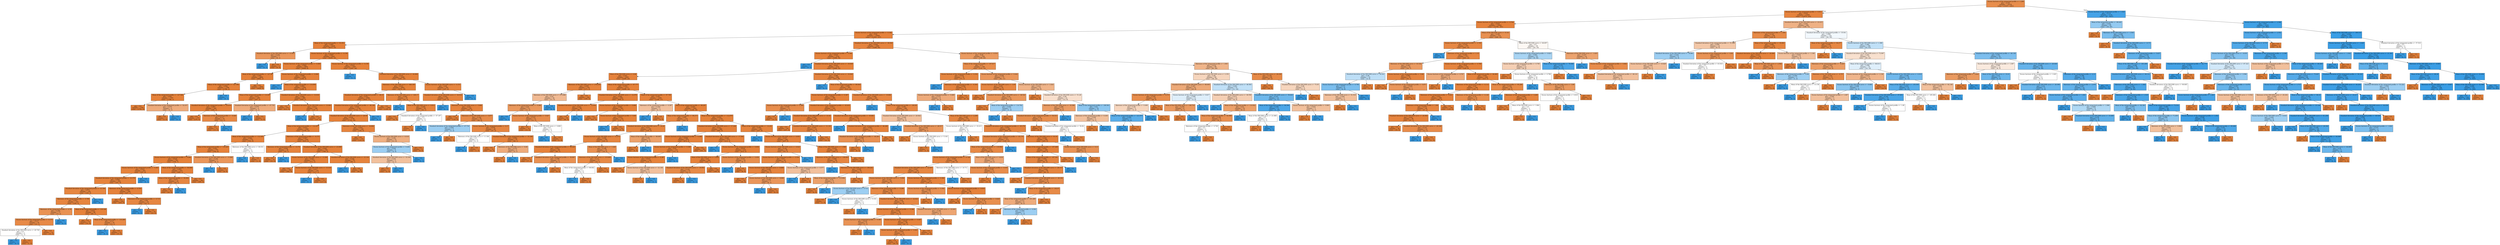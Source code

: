 digraph Tree {
node [shape=box, style="filled", color="black"] ;
0 [label=" Excess kurtosis of the integrated profile <= 1.266\ngini = 0.163\nsamples = 14318\nvalue = [13037, 1281]", fillcolor="#e58139e6"] ;
1 [label=" Excess kurtosis of the integrated profile <= 0.911\ngini = 0.035\nsamples = 13204\nvalue = [12970, 234]", fillcolor="#e58139fa"] ;
0 -> 1 [labeldistance=2.5, labelangle=45, headlabel="True"] ;
2 [label=" Excess kurtosis of the integrated profile <= 0.764\ngini = 0.025\nsamples = 12942\nvalue = [12781, 161]", fillcolor="#e58139fc"] ;
1 -> 2 ;
3 [label=" Excess kurtosis of the integrated profile <= 0.346\ngini = 0.02\nsamples = 12628\nvalue = [12501, 127]", fillcolor="#e58139fc"] ;
2 -> 3 ;
4 [label=" Mean of the integrated profile <= 91.051\ngini = 0.007\nsamples = 9248\nvalue = [9215, 33]", fillcolor="#e58139fe"] ;
3 -> 4 ;
5 [label=" Standard deviation of the DM-SNR curve <= 13.503\ngini = 0.245\nsamples = 7\nvalue = [6, 1]", fillcolor="#e58139d4"] ;
4 -> 5 ;
6 [label="gini = 0.0\nsamples = 1\nvalue = [0, 1]", fillcolor="#399de5ff"] ;
5 -> 6 ;
7 [label="gini = 0.0\nsamples = 6\nvalue = [6, 0]", fillcolor="#e58139ff"] ;
5 -> 7 ;
8 [label=" Excess kurtosis of the integrated profile <= 0.156\ngini = 0.007\nsamples = 9241\nvalue = [9209, 32]", fillcolor="#e58139fe"] ;
4 -> 8 ;
9 [label=" Excess kurtosis of the integrated profile <= 0.089\ngini = 0.002\nsamples = 5954\nvalue = [5948, 6]", fillcolor="#e58139ff"] ;
8 -> 9 ;
10 [label=" Mean of the integrated profile <= 127.59\ngini = 0.001\nsamples = 4694\nvalue = [4692, 2]", fillcolor="#e58139ff"] ;
9 -> 10 ;
11 [label=" Mean of the integrated profile <= 127.582\ngini = 0.002\nsamples = 1768\nvalue = [1766, 2]", fillcolor="#e58139ff"] ;
10 -> 11 ;
12 [label=" Mean of the integrated profile <= 127.566\ngini = 0.001\nsamples = 1767\nvalue = [1766, 1]", fillcolor="#e58139ff"] ;
11 -> 12 ;
13 [label="gini = 0.0\nsamples = 1763\nvalue = [1763, 0]", fillcolor="#e58139ff"] ;
12 -> 13 ;
14 [label=" Standard deviation of the integrated profile <= 52.037\ngini = 0.375\nsamples = 4\nvalue = [3, 1]", fillcolor="#e58139aa"] ;
12 -> 14 ;
15 [label="gini = 0.0\nsamples = 3\nvalue = [3, 0]", fillcolor="#e58139ff"] ;
14 -> 15 ;
16 [label="gini = 0.0\nsamples = 1\nvalue = [0, 1]", fillcolor="#399de5ff"] ;
14 -> 16 ;
17 [label="gini = 0.0\nsamples = 1\nvalue = [0, 1]", fillcolor="#399de5ff"] ;
11 -> 17 ;
18 [label="gini = 0.0\nsamples = 2926\nvalue = [2926, 0]", fillcolor="#e58139ff"] ;
10 -> 18 ;
19 [label=" Excess kurtosis of the integrated profile <= 0.089\ngini = 0.006\nsamples = 1260\nvalue = [1256, 4]", fillcolor="#e58139fe"] ;
9 -> 19 ;
20 [label="gini = 0.0\nsamples = 1\nvalue = [0, 1]", fillcolor="#399de5ff"] ;
19 -> 20 ;
21 [label=" Mean of the integrated profile <= 114.859\ngini = 0.005\nsamples = 1259\nvalue = [1256, 3]", fillcolor="#e58139fe"] ;
19 -> 21 ;
22 [label=" Mean of the integrated profile <= 114.84\ngini = 0.013\nsamples = 299\nvalue = [297, 2]", fillcolor="#e58139fd"] ;
21 -> 22 ;
23 [label=" Standard deviation of the integrated profile <= 55.475\ngini = 0.007\nsamples = 295\nvalue = [294, 1]", fillcolor="#e58139fe"] ;
22 -> 23 ;
24 [label="gini = 0.0\nsamples = 279\nvalue = [279, 0]", fillcolor="#e58139ff"] ;
23 -> 24 ;
25 [label=" Skewness of the integrated profile <= -0.449\ngini = 0.117\nsamples = 16\nvalue = [15, 1]", fillcolor="#e58139ee"] ;
23 -> 25 ;
26 [label="gini = 0.0\nsamples = 15\nvalue = [15, 0]", fillcolor="#e58139ff"] ;
25 -> 26 ;
27 [label="gini = 0.0\nsamples = 1\nvalue = [0, 1]", fillcolor="#399de5ff"] ;
25 -> 27 ;
28 [label=" Standard deviation of the integrated profile <= 47.735\ngini = 0.375\nsamples = 4\nvalue = [3, 1]", fillcolor="#e58139aa"] ;
22 -> 28 ;
29 [label="gini = 0.0\nsamples = 1\nvalue = [0, 1]", fillcolor="#399de5ff"] ;
28 -> 29 ;
30 [label="gini = 0.0\nsamples = 3\nvalue = [3, 0]", fillcolor="#e58139ff"] ;
28 -> 30 ;
31 [label=" Standard deviation of the DM-SNR curve <= 33.918\ngini = 0.002\nsamples = 960\nvalue = [959, 1]", fillcolor="#e58139ff"] ;
21 -> 31 ;
32 [label="gini = 0.0\nsamples = 812\nvalue = [812, 0]", fillcolor="#e58139ff"] ;
31 -> 32 ;
33 [label=" Standard deviation of the DM-SNR curve <= 33.983\ngini = 0.013\nsamples = 148\nvalue = [147, 1]", fillcolor="#e58139fd"] ;
31 -> 33 ;
34 [label="gini = 0.0\nsamples = 1\nvalue = [0, 1]", fillcolor="#399de5ff"] ;
33 -> 34 ;
35 [label="gini = 0.0\nsamples = 147\nvalue = [147, 0]", fillcolor="#e58139ff"] ;
33 -> 35 ;
36 [label=" Excess kurtosis of the integrated profile <= 0.156\ngini = 0.016\nsamples = 3287\nvalue = [3261, 26]", fillcolor="#e58139fd"] ;
8 -> 36 ;
37 [label="gini = 0.0\nsamples = 1\nvalue = [0, 1]", fillcolor="#399de5ff"] ;
36 -> 37 ;
38 [label=" Standard deviation of the DM-SNR curve <= 44.808\ngini = 0.015\nsamples = 3286\nvalue = [3261, 25]", fillcolor="#e58139fd"] ;
36 -> 38 ;
39 [label=" Skewness of the DM-SNR curve <= 448.185\ngini = 0.012\nsamples = 3093\nvalue = [3074, 19]", fillcolor="#e58139fd"] ;
38 -> 39 ;
40 [label=" Standard deviation of the integrated profile <= 48.15\ngini = 0.011\nsamples = 3048\nvalue = [3031, 17]", fillcolor="#e58139fe"] ;
39 -> 40 ;
41 [label=" Standard deviation of the integrated profile <= 48.149\ngini = 0.019\nsamples = 1739\nvalue = [1722, 17]", fillcolor="#e58139fc"] ;
40 -> 41 ;
42 [label=" Standard deviation of the DM-SNR curve <= 28.58\ngini = 0.018\nsamples = 1738\nvalue = [1722, 16]", fillcolor="#e58139fd"] ;
41 -> 42 ;
43 [label=" Mean of the integrated profile <= 112.457\ngini = 0.015\nsamples = 1590\nvalue = [1578, 12]", fillcolor="#e58139fd"] ;
42 -> 43 ;
44 [label=" Mean of the integrated profile <= 112.445\ngini = 0.023\nsamples = 772\nvalue = [763, 9]", fillcolor="#e58139fc"] ;
43 -> 44 ;
45 [label=" Mean of the integrated profile <= 112.285\ngini = 0.021\nsamples = 770\nvalue = [762, 8]", fillcolor="#e58139fc"] ;
44 -> 45 ;
46 [label=" Excess kurtosis of the integrated profile <= 0.262\ngini = 0.018\nsamples = 763\nvalue = [756, 7]", fillcolor="#e58139fd"] ;
45 -> 46 ;
47 [label=" Excess kurtosis of the integrated profile <= 0.262\ngini = 0.033\nsamples = 353\nvalue = [347, 6]", fillcolor="#e58139fb"] ;
46 -> 47 ;
48 [label=" Standard deviation of the integrated profile <= 41.578\ngini = 0.028\nsamples = 352\nvalue = [347, 5]", fillcolor="#e58139fb"] ;
47 -> 48 ;
49 [label=" Standard deviation of the integrated profile <= 41.546\ngini = 0.074\nsamples = 104\nvalue = [100, 4]", fillcolor="#e58139f5"] ;
48 -> 49 ;
50 [label=" Skewness of the integrated profile <= 0.788\ngini = 0.057\nsamples = 103\nvalue = [100, 3]", fillcolor="#e58139f7"] ;
49 -> 50 ;
51 [label=" Skewness of the integrated profile <= 0.78\ngini = 0.208\nsamples = 17\nvalue = [15, 2]", fillcolor="#e58139dd"] ;
50 -> 51 ;
52 [label=" Excess kurtosis of the integrated profile <= 0.175\ngini = 0.117\nsamples = 16\nvalue = [15, 1]", fillcolor="#e58139ee"] ;
51 -> 52 ;
53 [label=" Standard deviation of the DM-SNR curve <= 20.729\ngini = 0.5\nsamples = 2\nvalue = [1, 1]", fillcolor="#e5813900"] ;
52 -> 53 ;
54 [label="gini = 0.0\nsamples = 1\nvalue = [0, 1]", fillcolor="#399de5ff"] ;
53 -> 54 ;
55 [label="gini = 0.0\nsamples = 1\nvalue = [1, 0]", fillcolor="#e58139ff"] ;
53 -> 55 ;
56 [label="gini = 0.0\nsamples = 14\nvalue = [14, 0]", fillcolor="#e58139ff"] ;
52 -> 56 ;
57 [label="gini = 0.0\nsamples = 1\nvalue = [0, 1]", fillcolor="#399de5ff"] ;
51 -> 57 ;
58 [label=" Mean of the integrated profile <= 110.148\ngini = 0.023\nsamples = 86\nvalue = [85, 1]", fillcolor="#e58139fc"] ;
50 -> 58 ;
59 [label="gini = 0.0\nsamples = 70\nvalue = [70, 0]", fillcolor="#e58139ff"] ;
58 -> 59 ;
60 [label=" Mean of the integrated profile <= 110.289\ngini = 0.117\nsamples = 16\nvalue = [15, 1]", fillcolor="#e58139ee"] ;
58 -> 60 ;
61 [label="gini = 0.0\nsamples = 1\nvalue = [0, 1]", fillcolor="#399de5ff"] ;
60 -> 61 ;
62 [label="gini = 0.0\nsamples = 15\nvalue = [15, 0]", fillcolor="#e58139ff"] ;
60 -> 62 ;
63 [label="gini = 0.0\nsamples = 1\nvalue = [0, 1]", fillcolor="#399de5ff"] ;
49 -> 63 ;
64 [label=" Skewness of the integrated profile <= 0.703\ngini = 0.008\nsamples = 248\nvalue = [247, 1]", fillcolor="#e58139fe"] ;
48 -> 64 ;
65 [label="gini = 0.0\nsamples = 224\nvalue = [224, 0]", fillcolor="#e58139ff"] ;
64 -> 65 ;
66 [label=" Skewness of the integrated profile <= 0.715\ngini = 0.08\nsamples = 24\nvalue = [23, 1]", fillcolor="#e58139f4"] ;
64 -> 66 ;
67 [label="gini = 0.0\nsamples = 1\nvalue = [0, 1]", fillcolor="#399de5ff"] ;
66 -> 67 ;
68 [label="gini = 0.0\nsamples = 23\nvalue = [23, 0]", fillcolor="#e58139ff"] ;
66 -> 68 ;
69 [label="gini = 0.0\nsamples = 1\nvalue = [0, 1]", fillcolor="#399de5ff"] ;
47 -> 69 ;
70 [label=" Mean of the integrated profile <= 94.699\ngini = 0.005\nsamples = 410\nvalue = [409, 1]", fillcolor="#e58139fe"] ;
46 -> 70 ;
71 [label=" Mean of the integrated profile <= 94.684\ngini = 0.077\nsamples = 25\nvalue = [24, 1]", fillcolor="#e58139f4"] ;
70 -> 71 ;
72 [label="gini = 0.0\nsamples = 24\nvalue = [24, 0]", fillcolor="#e58139ff"] ;
71 -> 72 ;
73 [label="gini = 0.0\nsamples = 1\nvalue = [0, 1]", fillcolor="#399de5ff"] ;
71 -> 73 ;
74 [label="gini = 0.0\nsamples = 385\nvalue = [385, 0]", fillcolor="#e58139ff"] ;
70 -> 74 ;
75 [label=" Standard deviation of the DM-SNR curve <= 13.069\ngini = 0.245\nsamples = 7\nvalue = [6, 1]", fillcolor="#e58139d4"] ;
45 -> 75 ;
76 [label="gini = 0.0\nsamples = 1\nvalue = [0, 1]", fillcolor="#399de5ff"] ;
75 -> 76 ;
77 [label="gini = 0.0\nsamples = 6\nvalue = [6, 0]", fillcolor="#e58139ff"] ;
75 -> 77 ;
78 [label=" Skewness of the DM-SNR curve <= 60.031\ngini = 0.5\nsamples = 2\nvalue = [1, 1]", fillcolor="#e5813900"] ;
44 -> 78 ;
79 [label="gini = 0.0\nsamples = 1\nvalue = [0, 1]", fillcolor="#399de5ff"] ;
78 -> 79 ;
80 [label="gini = 0.0\nsamples = 1\nvalue = [1, 0]", fillcolor="#e58139ff"] ;
78 -> 80 ;
81 [label=" Skewness of the integrated profile <= -0.173\ngini = 0.007\nsamples = 818\nvalue = [815, 3]", fillcolor="#e58139fe"] ;
43 -> 81 ;
82 [label=" Skewness of the integrated profile <= -0.174\ngini = 0.054\nsamples = 36\nvalue = [35, 1]", fillcolor="#e58139f8"] ;
81 -> 82 ;
83 [label="gini = 0.0\nsamples = 35\nvalue = [35, 0]", fillcolor="#e58139ff"] ;
82 -> 83 ;
84 [label="gini = 0.0\nsamples = 1\nvalue = [0, 1]", fillcolor="#399de5ff"] ;
82 -> 84 ;
85 [label=" Standard deviation of the DM-SNR curve <= 23.099\ngini = 0.005\nsamples = 782\nvalue = [780, 2]", fillcolor="#e58139fe"] ;
81 -> 85 ;
86 [label=" Excess kurtosis of the DM-SNR curve <= 13.309\ngini = 0.003\nsamples = 712\nvalue = [711, 1]", fillcolor="#e58139ff"] ;
85 -> 86 ;
87 [label="gini = 0.0\nsamples = 594\nvalue = [594, 0]", fillcolor="#e58139ff"] ;
86 -> 87 ;
88 [label=" Excess kurtosis of the DM-SNR curve <= 13.314\ngini = 0.017\nsamples = 118\nvalue = [117, 1]", fillcolor="#e58139fd"] ;
86 -> 88 ;
89 [label="gini = 0.0\nsamples = 1\nvalue = [0, 1]", fillcolor="#399de5ff"] ;
88 -> 89 ;
90 [label="gini = 0.0\nsamples = 117\nvalue = [117, 0]", fillcolor="#e58139ff"] ;
88 -> 90 ;
91 [label=" Standard deviation of the DM-SNR curve <= 23.104\ngini = 0.028\nsamples = 70\nvalue = [69, 1]", fillcolor="#e58139fb"] ;
85 -> 91 ;
92 [label="gini = 0.0\nsamples = 1\nvalue = [0, 1]", fillcolor="#399de5ff"] ;
91 -> 92 ;
93 [label="gini = 0.0\nsamples = 69\nvalue = [69, 0]", fillcolor="#e58139ff"] ;
91 -> 93 ;
94 [label=" Skewness of the DM-SNR curve <= 34.694\ngini = 0.053\nsamples = 148\nvalue = [144, 4]", fillcolor="#e58139f8"] ;
42 -> 94 ;
95 [label="gini = 0.0\nsamples = 133\nvalue = [133, 0]", fillcolor="#e58139ff"] ;
94 -> 95 ;
96 [label=" Excess kurtosis of the DM-SNR curve <= 6.018\ngini = 0.391\nsamples = 15\nvalue = [11, 4]", fillcolor="#e58139a2"] ;
94 -> 96 ;
97 [label=" Excess kurtosis of the integrated profile <= 0.264\ngini = 0.444\nsamples = 6\nvalue = [2, 4]", fillcolor="#399de57f"] ;
96 -> 97 ;
98 [label=" Standard deviation of the DM-SNR curve <= 32.439\ngini = 0.444\nsamples = 3\nvalue = [2, 1]", fillcolor="#e581397f"] ;
97 -> 98 ;
99 [label="gini = 0.0\nsamples = 2\nvalue = [2, 0]", fillcolor="#e58139ff"] ;
98 -> 99 ;
100 [label="gini = 0.0\nsamples = 1\nvalue = [0, 1]", fillcolor="#399de5ff"] ;
98 -> 100 ;
101 [label="gini = 0.0\nsamples = 3\nvalue = [0, 3]", fillcolor="#399de5ff"] ;
97 -> 101 ;
102 [label="gini = 0.0\nsamples = 9\nvalue = [9, 0]", fillcolor="#e58139ff"] ;
96 -> 102 ;
103 [label="gini = 0.0\nsamples = 1\nvalue = [0, 1]", fillcolor="#399de5ff"] ;
41 -> 103 ;
104 [label="gini = 0.0\nsamples = 1309\nvalue = [1309, 0]", fillcolor="#e58139ff"] ;
40 -> 104 ;
105 [label=" Skewness of the DM-SNR curve <= 449.17\ngini = 0.085\nsamples = 45\nvalue = [43, 2]", fillcolor="#e58139f3"] ;
39 -> 105 ;
106 [label="gini = 0.0\nsamples = 1\nvalue = [0, 1]", fillcolor="#399de5ff"] ;
105 -> 106 ;
107 [label=" Mean of the DM-SNR curve <= 0.912\ngini = 0.044\nsamples = 44\nvalue = [43, 1]", fillcolor="#e58139f9"] ;
105 -> 107 ;
108 [label="gini = 0.0\nsamples = 42\nvalue = [42, 0]", fillcolor="#e58139ff"] ;
107 -> 108 ;
109 [label=" Standard deviation of the integrated profile <= 47.197\ngini = 0.5\nsamples = 2\nvalue = [1, 1]", fillcolor="#e5813900"] ;
107 -> 109 ;
110 [label="gini = 0.0\nsamples = 1\nvalue = [1, 0]", fillcolor="#e58139ff"] ;
109 -> 110 ;
111 [label="gini = 0.0\nsamples = 1\nvalue = [0, 1]", fillcolor="#399de5ff"] ;
109 -> 111 ;
112 [label=" Excess kurtosis of the DM-SNR curve <= 4.151\ngini = 0.06\nsamples = 193\nvalue = [187, 6]", fillcolor="#e58139f7"] ;
38 -> 112 ;
113 [label=" Standard deviation of the DM-SNR curve <= 44.919\ngini = 0.051\nsamples = 192\nvalue = [187, 5]", fillcolor="#e58139f8"] ;
112 -> 113 ;
114 [label="gini = 0.0\nsamples = 1\nvalue = [0, 1]", fillcolor="#399de5ff"] ;
113 -> 114 ;
115 [label=" Skewness of the DM-SNR curve <= 5.666\ngini = 0.041\nsamples = 191\nvalue = [187, 4]", fillcolor="#e58139fa"] ;
113 -> 115 ;
116 [label="gini = 0.0\nsamples = 139\nvalue = [139, 0]", fillcolor="#e58139ff"] ;
115 -> 116 ;
117 [label=" Skewness of the DM-SNR curve <= 5.877\ngini = 0.142\nsamples = 52\nvalue = [48, 4]", fillcolor="#e58139ea"] ;
115 -> 117 ;
118 [label=" Standard deviation of the integrated profile <= 47.734\ngini = 0.444\nsamples = 3\nvalue = [1, 2]", fillcolor="#399de57f"] ;
117 -> 118 ;
119 [label="gini = 0.0\nsamples = 2\nvalue = [0, 2]", fillcolor="#399de5ff"] ;
118 -> 119 ;
120 [label="gini = 0.0\nsamples = 1\nvalue = [1, 0]", fillcolor="#e58139ff"] ;
118 -> 120 ;
121 [label=" Excess kurtosis of the integrated profile <= 0.17\ngini = 0.078\nsamples = 49\nvalue = [47, 2]", fillcolor="#e58139f4"] ;
117 -> 121 ;
122 [label=" Skewness of the DM-SNR curve <= 11.194\ngini = 0.5\nsamples = 2\nvalue = [1, 1]", fillcolor="#e5813900"] ;
121 -> 122 ;
123 [label="gini = 0.0\nsamples = 1\nvalue = [0, 1]", fillcolor="#399de5ff"] ;
122 -> 123 ;
124 [label="gini = 0.0\nsamples = 1\nvalue = [1, 0]", fillcolor="#e58139ff"] ;
122 -> 124 ;
125 [label=" Standard deviation of the integrated profile <= 55.366\ngini = 0.042\nsamples = 47\nvalue = [46, 1]", fillcolor="#e58139f9"] ;
121 -> 125 ;
126 [label="gini = 0.0\nsamples = 43\nvalue = [43, 0]", fillcolor="#e58139ff"] ;
125 -> 126 ;
127 [label=" Skewness of the DM-SNR curve <= 8.68\ngini = 0.375\nsamples = 4\nvalue = [3, 1]", fillcolor="#e58139aa"] ;
125 -> 127 ;
128 [label="gini = 0.0\nsamples = 3\nvalue = [3, 0]", fillcolor="#e58139ff"] ;
127 -> 128 ;
129 [label="gini = 0.0\nsamples = 1\nvalue = [0, 1]", fillcolor="#399de5ff"] ;
127 -> 129 ;
130 [label="gini = 0.0\nsamples = 1\nvalue = [0, 1]", fillcolor="#399de5ff"] ;
112 -> 130 ;
131 [label=" Standard deviation of the DM-SNR curve <= 38.044\ngini = 0.054\nsamples = 3380\nvalue = [3286, 94]", fillcolor="#e58139f8"] ;
3 -> 131 ;
132 [label=" Excess kurtosis of the integrated profile <= 0.346\ngini = 0.034\nsamples = 3142\nvalue = [3088, 54]", fillcolor="#e58139fb"] ;
131 -> 132 ;
133 [label="gini = 0.0\nsamples = 1\nvalue = [0, 1]", fillcolor="#399de5ff"] ;
132 -> 133 ;
134 [label=" Standard deviation of the DM-SNR curve <= 19.838\ngini = 0.033\nsamples = 3141\nvalue = [3088, 53]", fillcolor="#e58139fb"] ;
132 -> 134 ;
135 [label=" Mean of the DM-SNR curve <= 0.96\ngini = 0.021\nsamples = 2293\nvalue = [2269, 24]", fillcolor="#e58139fc"] ;
134 -> 135 ;
136 [label=" Skewness of the DM-SNR curve <= 278.636\ngini = 0.055\nsamples = 176\nvalue = [171, 5]", fillcolor="#e58139f8"] ;
135 -> 136 ;
137 [label=" Skewness of the DM-SNR curve <= 273.986\ngini = 0.43\nsamples = 16\nvalue = [11, 5]", fillcolor="#e581398b"] ;
136 -> 137 ;
138 [label=" Skewness of the integrated profile <= 0.282\ngini = 0.26\nsamples = 13\nvalue = [11, 2]", fillcolor="#e58139d1"] ;
137 -> 138 ;
139 [label="gini = 0.0\nsamples = 1\nvalue = [0, 1]", fillcolor="#399de5ff"] ;
138 -> 139 ;
140 [label=" Excess kurtosis of the integrated profile <= 0.627\ngini = 0.153\nsamples = 12\nvalue = [11, 1]", fillcolor="#e58139e8"] ;
138 -> 140 ;
141 [label="gini = 0.0\nsamples = 10\nvalue = [10, 0]", fillcolor="#e58139ff"] ;
140 -> 141 ;
142 [label=" Mean of the DM-SNR curve <= 0.893\ngini = 0.5\nsamples = 2\nvalue = [1, 1]", fillcolor="#e5813900"] ;
140 -> 142 ;
143 [label="gini = 0.0\nsamples = 1\nvalue = [0, 1]", fillcolor="#399de5ff"] ;
142 -> 143 ;
144 [label="gini = 0.0\nsamples = 1\nvalue = [1, 0]", fillcolor="#e58139ff"] ;
142 -> 144 ;
145 [label="gini = 0.0\nsamples = 3\nvalue = [0, 3]", fillcolor="#399de5ff"] ;
137 -> 145 ;
146 [label="gini = 0.0\nsamples = 160\nvalue = [160, 0]", fillcolor="#e58139ff"] ;
136 -> 146 ;
147 [label=" Mean of the integrated profile <= 97.777\ngini = 0.018\nsamples = 2117\nvalue = [2098, 19]", fillcolor="#e58139fd"] ;
135 -> 147 ;
148 [label=" Standard deviation of the DM-SNR curve <= 12.076\ngini = 0.005\nsamples = 852\nvalue = [850, 2]", fillcolor="#e58139fe"] ;
147 -> 148 ;
149 [label=" Standard deviation of the DM-SNR curve <= 12.054\ngini = 0.022\nsamples = 89\nvalue = [88, 1]", fillcolor="#e58139fc"] ;
148 -> 149 ;
150 [label="gini = 0.0\nsamples = 88\nvalue = [88, 0]", fillcolor="#e58139ff"] ;
149 -> 150 ;
151 [label="gini = 0.0\nsamples = 1\nvalue = [0, 1]", fillcolor="#399de5ff"] ;
149 -> 151 ;
152 [label=" Excess kurtosis of the integrated profile <= 0.689\ngini = 0.003\nsamples = 763\nvalue = [762, 1]", fillcolor="#e58139ff"] ;
148 -> 152 ;
153 [label="gini = 0.0\nsamples = 631\nvalue = [631, 0]", fillcolor="#e58139ff"] ;
152 -> 153 ;
154 [label=" Excess kurtosis of the integrated profile <= 0.69\ngini = 0.015\nsamples = 132\nvalue = [131, 1]", fillcolor="#e58139fd"] ;
152 -> 154 ;
155 [label="gini = 0.0\nsamples = 1\nvalue = [0, 1]", fillcolor="#399de5ff"] ;
154 -> 155 ;
156 [label="gini = 0.0\nsamples = 131\nvalue = [131, 0]", fillcolor="#e58139ff"] ;
154 -> 156 ;
157 [label=" Mean of the integrated profile <= 97.785\ngini = 0.027\nsamples = 1265\nvalue = [1248, 17]", fillcolor="#e58139fc"] ;
147 -> 157 ;
158 [label=" Skewness of the integrated profile <= 0.397\ngini = 0.444\nsamples = 3\nvalue = [2, 1]", fillcolor="#e581397f"] ;
157 -> 158 ;
159 [label="gini = 0.0\nsamples = 1\nvalue = [0, 1]", fillcolor="#399de5ff"] ;
158 -> 159 ;
160 [label="gini = 0.0\nsamples = 2\nvalue = [2, 0]", fillcolor="#e58139ff"] ;
158 -> 160 ;
161 [label=" Mean of the integrated profile <= 99.297\ngini = 0.025\nsamples = 1262\nvalue = [1246, 16]", fillcolor="#e58139fc"] ;
157 -> 161 ;
162 [label=" Mean of the integrated profile <= 99.273\ngini = 0.087\nsamples = 110\nvalue = [105, 5]", fillcolor="#e58139f3"] ;
161 -> 162 ;
163 [label=" Standard deviation of the DM-SNR curve <= 19.24\ngini = 0.071\nsamples = 109\nvalue = [105, 4]", fillcolor="#e58139f5"] ;
162 -> 163 ;
164 [label=" Excess kurtosis of the DM-SNR curve <= 13.373\ngini = 0.056\nsamples = 104\nvalue = [101, 3]", fillcolor="#e58139f7"] ;
163 -> 164 ;
165 [label=" Standard deviation of the integrated profile <= 50.445\ngini = 0.023\nsamples = 86\nvalue = [85, 1]", fillcolor="#e58139fc"] ;
164 -> 165 ;
166 [label="gini = 0.0\nsamples = 77\nvalue = [77, 0]", fillcolor="#e58139ff"] ;
165 -> 166 ;
167 [label=" Standard deviation of the integrated profile <= 50.907\ngini = 0.198\nsamples = 9\nvalue = [8, 1]", fillcolor="#e58139df"] ;
165 -> 167 ;
168 [label="gini = 0.0\nsamples = 1\nvalue = [0, 1]", fillcolor="#399de5ff"] ;
167 -> 168 ;
169 [label="gini = 0.0\nsamples = 8\nvalue = [8, 0]", fillcolor="#e58139ff"] ;
167 -> 169 ;
170 [label=" Mean of the DM-SNR curve <= 1.426\ngini = 0.198\nsamples = 18\nvalue = [16, 2]", fillcolor="#e58139df"] ;
164 -> 170 ;
171 [label=" Skewness of the DM-SNR curve <= 210.665\ngini = 0.111\nsamples = 17\nvalue = [16, 1]", fillcolor="#e58139ef"] ;
170 -> 171 ;
172 [label=" Mean of the integrated profile <= 98.602\ngini = 0.5\nsamples = 2\nvalue = [1, 1]", fillcolor="#e5813900"] ;
171 -> 172 ;
173 [label="gini = 0.0\nsamples = 1\nvalue = [0, 1]", fillcolor="#399de5ff"] ;
172 -> 173 ;
174 [label="gini = 0.0\nsamples = 1\nvalue = [1, 0]", fillcolor="#e58139ff"] ;
172 -> 174 ;
175 [label="gini = 0.0\nsamples = 15\nvalue = [15, 0]", fillcolor="#e58139ff"] ;
171 -> 175 ;
176 [label="gini = 0.0\nsamples = 1\nvalue = [0, 1]", fillcolor="#399de5ff"] ;
170 -> 176 ;
177 [label=" Mean of the integrated profile <= 98.695\ngini = 0.32\nsamples = 5\nvalue = [4, 1]", fillcolor="#e58139bf"] ;
163 -> 177 ;
178 [label="gini = 0.0\nsamples = 4\nvalue = [4, 0]", fillcolor="#e58139ff"] ;
177 -> 178 ;
179 [label="gini = 0.0\nsamples = 1\nvalue = [0, 1]", fillcolor="#399de5ff"] ;
177 -> 179 ;
180 [label="gini = 0.0\nsamples = 1\nvalue = [0, 1]", fillcolor="#399de5ff"] ;
162 -> 180 ;
181 [label=" Mean of the integrated profile <= 112.879\ngini = 0.019\nsamples = 1152\nvalue = [1141, 11]", fillcolor="#e58139fd"] ;
161 -> 181 ;
182 [label=" Standard deviation of the DM-SNR curve <= 17.339\ngini = 0.011\nsamples = 889\nvalue = [884, 5]", fillcolor="#e58139fe"] ;
181 -> 182 ;
183 [label=" Excess kurtosis of the integrated profile <= 0.388\ngini = 0.006\nsamples = 674\nvalue = [672, 2]", fillcolor="#e58139fe"] ;
182 -> 183 ;
184 [label=" Excess kurtosis of the integrated profile <= 0.388\ngini = 0.03\nsamples = 133\nvalue = [131, 2]", fillcolor="#e58139fb"] ;
183 -> 184 ;
185 [label=" Excess kurtosis of the integrated profile <= 0.387\ngini = 0.015\nsamples = 132\nvalue = [131, 1]", fillcolor="#e58139fd"] ;
184 -> 185 ;
186 [label="gini = 0.0\nsamples = 129\nvalue = [129, 0]", fillcolor="#e58139ff"] ;
185 -> 186 ;
187 [label=" Excess kurtosis of the DM-SNR curve <= 12.138\ngini = 0.444\nsamples = 3\nvalue = [2, 1]", fillcolor="#e581397f"] ;
185 -> 187 ;
188 [label="gini = 0.0\nsamples = 2\nvalue = [2, 0]", fillcolor="#e58139ff"] ;
187 -> 188 ;
189 [label="gini = 0.0\nsamples = 1\nvalue = [0, 1]", fillcolor="#399de5ff"] ;
187 -> 189 ;
190 [label="gini = 0.0\nsamples = 1\nvalue = [0, 1]", fillcolor="#399de5ff"] ;
184 -> 190 ;
191 [label="gini = 0.0\nsamples = 541\nvalue = [541, 0]", fillcolor="#e58139ff"] ;
183 -> 191 ;
192 [label=" Standard deviation of the DM-SNR curve <= 17.344\ngini = 0.028\nsamples = 215\nvalue = [212, 3]", fillcolor="#e58139fb"] ;
182 -> 192 ;
193 [label="gini = 0.0\nsamples = 1\nvalue = [0, 1]", fillcolor="#399de5ff"] ;
192 -> 193 ;
194 [label=" Excess kurtosis of the integrated profile <= 0.654\ngini = 0.019\nsamples = 214\nvalue = [212, 2]", fillcolor="#e58139fd"] ;
192 -> 194 ;
195 [label=" Mean of the DM-SNR curve <= 2.093\ngini = 0.01\nsamples = 204\nvalue = [203, 1]", fillcolor="#e58139fe"] ;
194 -> 195 ;
196 [label=" Standard deviation of the DM-SNR curve <= 19.052\ngini = 0.124\nsamples = 15\nvalue = [14, 1]", fillcolor="#e58139ed"] ;
195 -> 196 ;
197 [label="gini = 0.0\nsamples = 14\nvalue = [14, 0]", fillcolor="#e58139ff"] ;
196 -> 197 ;
198 [label="gini = 0.0\nsamples = 1\nvalue = [0, 1]", fillcolor="#399de5ff"] ;
196 -> 198 ;
199 [label="gini = 0.0\nsamples = 189\nvalue = [189, 0]", fillcolor="#e58139ff"] ;
195 -> 199 ;
200 [label=" Excess kurtosis of the integrated profile <= 0.658\ngini = 0.18\nsamples = 10\nvalue = [9, 1]", fillcolor="#e58139e3"] ;
194 -> 200 ;
201 [label="gini = 0.0\nsamples = 1\nvalue = [0, 1]", fillcolor="#399de5ff"] ;
200 -> 201 ;
202 [label="gini = 0.0\nsamples = 9\nvalue = [9, 0]", fillcolor="#e58139ff"] ;
200 -> 202 ;
203 [label=" Mean of the integrated profile <= 112.91\ngini = 0.045\nsamples = 263\nvalue = [257, 6]", fillcolor="#e58139f9"] ;
181 -> 203 ;
204 [label="gini = 0.0\nsamples = 1\nvalue = [0, 1]", fillcolor="#399de5ff"] ;
203 -> 204 ;
205 [label=" Excess kurtosis of the DM-SNR curve <= 8.951\ngini = 0.037\nsamples = 262\nvalue = [257, 5]", fillcolor="#e58139fa"] ;
203 -> 205 ;
206 [label=" Excess kurtosis of the DM-SNR curve <= 8.923\ngini = 0.101\nsamples = 56\nvalue = [53, 3]", fillcolor="#e58139f1"] ;
205 -> 206 ;
207 [label=" Excess kurtosis of the integrated profile <= 0.554\ngini = 0.07\nsamples = 55\nvalue = [53, 2]", fillcolor="#e58139f5"] ;
206 -> 207 ;
208 [label=" Excess kurtosis of the DM-SNR curve <= 8.666\ngini = 0.038\nsamples = 52\nvalue = [51, 1]", fillcolor="#e58139fa"] ;
207 -> 208 ;
209 [label="gini = 0.0\nsamples = 45\nvalue = [45, 0]", fillcolor="#e58139ff"] ;
208 -> 209 ;
210 [label=" Excess kurtosis of the DM-SNR curve <= 8.696\ngini = 0.245\nsamples = 7\nvalue = [6, 1]", fillcolor="#e58139d4"] ;
208 -> 210 ;
211 [label="gini = 0.0\nsamples = 1\nvalue = [0, 1]", fillcolor="#399de5ff"] ;
210 -> 211 ;
212 [label="gini = 0.0\nsamples = 6\nvalue = [6, 0]", fillcolor="#e58139ff"] ;
210 -> 212 ;
213 [label=" Excess kurtosis of the integrated profile <= 0.577\ngini = 0.444\nsamples = 3\nvalue = [2, 1]", fillcolor="#e581397f"] ;
207 -> 213 ;
214 [label="gini = 0.0\nsamples = 1\nvalue = [0, 1]", fillcolor="#399de5ff"] ;
213 -> 214 ;
215 [label="gini = 0.0\nsamples = 2\nvalue = [2, 0]", fillcolor="#e58139ff"] ;
213 -> 215 ;
216 [label="gini = 0.0\nsamples = 1\nvalue = [0, 1]", fillcolor="#399de5ff"] ;
206 -> 216 ;
217 [label=" Mean of the DM-SNR curve <= 1.569\ngini = 0.019\nsamples = 206\nvalue = [204, 2]", fillcolor="#e58139fc"] ;
205 -> 217 ;
218 [label=" Skewness of the DM-SNR curve <= 136.855\ngini = 0.069\nsamples = 56\nvalue = [54, 2]", fillcolor="#e58139f6"] ;
217 -> 218 ;
219 [label="gini = 0.0\nsamples = 1\nvalue = [0, 1]", fillcolor="#399de5ff"] ;
218 -> 219 ;
220 [label=" Skewness of the DM-SNR curve <= 150.241\ngini = 0.036\nsamples = 55\nvalue = [54, 1]", fillcolor="#e58139fa"] ;
218 -> 220 ;
221 [label=" Mean of the integrated profile <= 115.992\ngini = 0.32\nsamples = 5\nvalue = [4, 1]", fillcolor="#e58139bf"] ;
220 -> 221 ;
222 [label="gini = 0.0\nsamples = 4\nvalue = [4, 0]", fillcolor="#e58139ff"] ;
221 -> 222 ;
223 [label="gini = 0.0\nsamples = 1\nvalue = [0, 1]", fillcolor="#399de5ff"] ;
221 -> 223 ;
224 [label="gini = 0.0\nsamples = 50\nvalue = [50, 0]", fillcolor="#e58139ff"] ;
220 -> 224 ;
225 [label="gini = 0.0\nsamples = 150\nvalue = [150, 0]", fillcolor="#e58139ff"] ;
217 -> 225 ;
226 [label=" Standard deviation of the DM-SNR curve <= 19.848\ngini = 0.066\nsamples = 848\nvalue = [819, 29]", fillcolor="#e58139f6"] ;
134 -> 226 ;
227 [label="gini = 0.0\nsamples = 1\nvalue = [0, 1]", fillcolor="#399de5ff"] ;
226 -> 227 ;
228 [label=" Mean of the integrated profile <= 99.844\ngini = 0.064\nsamples = 847\nvalue = [819, 28]", fillcolor="#e58139f6"] ;
226 -> 228 ;
229 [label=" Excess kurtosis of the integrated profile <= 0.367\ngini = 0.022\nsamples = 366\nvalue = [362, 4]", fillcolor="#e58139fc"] ;
228 -> 229 ;
230 [label=" Excess kurtosis of the integrated profile <= 0.366\ngini = 0.165\nsamples = 11\nvalue = [10, 1]", fillcolor="#e58139e6"] ;
229 -> 230 ;
231 [label="gini = 0.0\nsamples = 10\nvalue = [10, 0]", fillcolor="#e58139ff"] ;
230 -> 231 ;
232 [label="gini = 0.0\nsamples = 1\nvalue = [0, 1]", fillcolor="#399de5ff"] ;
230 -> 232 ;
233 [label=" Standard deviation of the integrated profile <= 45.835\ngini = 0.017\nsamples = 355\nvalue = [352, 3]", fillcolor="#e58139fd"] ;
229 -> 233 ;
234 [label=" Standard deviation of the DM-SNR curve <= 31.02\ngini = 0.007\nsamples = 281\nvalue = [280, 1]", fillcolor="#e58139fe"] ;
233 -> 234 ;
235 [label="gini = 0.0\nsamples = 247\nvalue = [247, 0]", fillcolor="#e58139ff"] ;
234 -> 235 ;
236 [label=" Standard deviation of the DM-SNR curve <= 31.191\ngini = 0.057\nsamples = 34\nvalue = [33, 1]", fillcolor="#e58139f7"] ;
234 -> 236 ;
237 [label="gini = 0.0\nsamples = 1\nvalue = [0, 1]", fillcolor="#399de5ff"] ;
236 -> 237 ;
238 [label="gini = 0.0\nsamples = 33\nvalue = [33, 0]", fillcolor="#e58139ff"] ;
236 -> 238 ;
239 [label=" Standard deviation of the integrated profile <= 45.891\ngini = 0.053\nsamples = 74\nvalue = [72, 2]", fillcolor="#e58139f8"] ;
233 -> 239 ;
240 [label="gini = 0.0\nsamples = 1\nvalue = [0, 1]", fillcolor="#399de5ff"] ;
239 -> 240 ;
241 [label=" Standard deviation of the integrated profile <= 46.288\ngini = 0.027\nsamples = 73\nvalue = [72, 1]", fillcolor="#e58139fb"] ;
239 -> 241 ;
242 [label=" Standard deviation of the integrated profile <= 46.263\ngini = 0.198\nsamples = 9\nvalue = [8, 1]", fillcolor="#e58139df"] ;
241 -> 242 ;
243 [label="gini = 0.0\nsamples = 8\nvalue = [8, 0]", fillcolor="#e58139ff"] ;
242 -> 243 ;
244 [label="gini = 0.0\nsamples = 1\nvalue = [0, 1]", fillcolor="#399de5ff"] ;
242 -> 244 ;
245 [label="gini = 0.0\nsamples = 64\nvalue = [64, 0]", fillcolor="#e58139ff"] ;
241 -> 245 ;
246 [label=" Standard deviation of the DM-SNR curve <= 19.884\ngini = 0.095\nsamples = 481\nvalue = [457, 24]", fillcolor="#e58139f2"] ;
228 -> 246 ;
247 [label="gini = 0.0\nsamples = 1\nvalue = [0, 1]", fillcolor="#399de5ff"] ;
246 -> 247 ;
248 [label=" Mean of the integrated profile <= 100.09\ngini = 0.091\nsamples = 480\nvalue = [457, 23]", fillcolor="#e58139f2"] ;
246 -> 248 ;
249 [label=" Standard deviation of the DM-SNR curve <= 20.642\ngini = 0.444\nsamples = 9\nvalue = [6, 3]", fillcolor="#e581397f"] ;
248 -> 249 ;
250 [label="gini = 0.0\nsamples = 2\nvalue = [0, 2]", fillcolor="#399de5ff"] ;
249 -> 250 ;
251 [label=" Standard deviation of the DM-SNR curve <= 28.517\ngini = 0.245\nsamples = 7\nvalue = [6, 1]", fillcolor="#e58139d4"] ;
249 -> 251 ;
252 [label="gini = 0.0\nsamples = 5\nvalue = [5, 0]", fillcolor="#e58139ff"] ;
251 -> 252 ;
253 [label=" Excess kurtosis of the DM-SNR curve <= 5.183\ngini = 0.5\nsamples = 2\nvalue = [1, 1]", fillcolor="#e5813900"] ;
251 -> 253 ;
254 [label="gini = 0.0\nsamples = 1\nvalue = [1, 0]", fillcolor="#e58139ff"] ;
253 -> 254 ;
255 [label="gini = 0.0\nsamples = 1\nvalue = [0, 1]", fillcolor="#399de5ff"] ;
253 -> 255 ;
256 [label=" Mean of the DM-SNR curve <= 2.298\ngini = 0.081\nsamples = 471\nvalue = [451, 20]", fillcolor="#e58139f4"] ;
248 -> 256 ;
257 [label=" Excess kurtosis of the DM-SNR curve <= 10.213\ngini = 0.5\nsamples = 2\nvalue = [1, 1]", fillcolor="#e5813900"] ;
256 -> 257 ;
258 [label="gini = 0.0\nsamples = 1\nvalue = [0, 1]", fillcolor="#399de5ff"] ;
257 -> 258 ;
259 [label="gini = 0.0\nsamples = 1\nvalue = [1, 0]", fillcolor="#e58139ff"] ;
257 -> 259 ;
260 [label=" Standard deviation of the integrated profile <= 45.179\ngini = 0.078\nsamples = 469\nvalue = [450, 19]", fillcolor="#e58139f4"] ;
256 -> 260 ;
261 [label=" Standard deviation of the integrated profile <= 45.174\ngini = 0.123\nsamples = 213\nvalue = [199, 14]", fillcolor="#e58139ed"] ;
260 -> 261 ;
262 [label=" Mean of the integrated profile <= 119.992\ngini = 0.115\nsamples = 212\nvalue = [199, 13]", fillcolor="#e58139ee"] ;
261 -> 262 ;
263 [label=" Excess kurtosis of the integrated profile <= 0.728\ngini = 0.095\nsamples = 199\nvalue = [189, 10]", fillcolor="#e58139f2"] ;
262 -> 263 ;
264 [label=" Standard deviation of the DM-SNR curve <= 22.937\ngini = 0.087\nsamples = 197\nvalue = [188, 9]", fillcolor="#e58139f3"] ;
263 -> 264 ;
265 [label=" Excess kurtosis of the DM-SNR curve <= 5.958\ngini = 0.143\nsamples = 90\nvalue = [83, 7]", fillcolor="#e58139e9"] ;
264 -> 265 ;
266 [label=" Excess kurtosis of the DM-SNR curve <= 5.713\ngini = 0.444\nsamples = 3\nvalue = [1, 2]", fillcolor="#399de57f"] ;
265 -> 266 ;
267 [label="gini = 0.0\nsamples = 1\nvalue = [1, 0]", fillcolor="#e58139ff"] ;
266 -> 267 ;
268 [label="gini = 0.0\nsamples = 2\nvalue = [0, 2]", fillcolor="#399de5ff"] ;
266 -> 268 ;
269 [label=" Skewness of the integrated profile <= 0.286\ngini = 0.108\nsamples = 87\nvalue = [82, 5]", fillcolor="#e58139ef"] ;
265 -> 269 ;
270 [label=" Excess kurtosis of the DM-SNR curve <= 8.181\ngini = 0.5\nsamples = 2\nvalue = [1, 1]", fillcolor="#e5813900"] ;
269 -> 270 ;
271 [label="gini = 0.0\nsamples = 1\nvalue = [1, 0]", fillcolor="#e58139ff"] ;
270 -> 271 ;
272 [label="gini = 0.0\nsamples = 1\nvalue = [0, 1]", fillcolor="#399de5ff"] ;
270 -> 272 ;
273 [label=" Standard deviation of the DM-SNR curve <= 22.622\ngini = 0.09\nsamples = 85\nvalue = [81, 4]", fillcolor="#e58139f2"] ;
269 -> 273 ;
274 [label=" Excess kurtosis of the integrated profile <= 0.366\ngini = 0.051\nsamples = 76\nvalue = [74, 2]", fillcolor="#e58139f8"] ;
273 -> 274 ;
275 [label=" Excess kurtosis of the integrated profile <= 0.365\ngini = 0.219\nsamples = 8\nvalue = [7, 1]", fillcolor="#e58139db"] ;
274 -> 275 ;
276 [label="gini = 0.0\nsamples = 7\nvalue = [7, 0]", fillcolor="#e58139ff"] ;
275 -> 276 ;
277 [label="gini = 0.0\nsamples = 1\nvalue = [0, 1]", fillcolor="#399de5ff"] ;
275 -> 277 ;
278 [label=" Excess kurtosis of the integrated profile <= 0.447\ngini = 0.029\nsamples = 68\nvalue = [67, 1]", fillcolor="#e58139fb"] ;
274 -> 278 ;
279 [label=" Excess kurtosis of the integrated profile <= 0.441\ngini = 0.091\nsamples = 21\nvalue = [20, 1]", fillcolor="#e58139f2"] ;
278 -> 279 ;
280 [label="gini = 0.0\nsamples = 20\nvalue = [20, 0]", fillcolor="#e58139ff"] ;
279 -> 280 ;
281 [label="gini = 0.0\nsamples = 1\nvalue = [0, 1]", fillcolor="#399de5ff"] ;
279 -> 281 ;
282 [label="gini = 0.0\nsamples = 47\nvalue = [47, 0]", fillcolor="#e58139ff"] ;
278 -> 282 ;
283 [label=" Standard deviation of the DM-SNR curve <= 22.645\ngini = 0.346\nsamples = 9\nvalue = [7, 2]", fillcolor="#e58139b6"] ;
273 -> 283 ;
284 [label="gini = 0.0\nsamples = 2\nvalue = [0, 2]", fillcolor="#399de5ff"] ;
283 -> 284 ;
285 [label="gini = 0.0\nsamples = 7\nvalue = [7, 0]", fillcolor="#e58139ff"] ;
283 -> 285 ;
286 [label=" Excess kurtosis of the integrated profile <= 0.364\ngini = 0.037\nsamples = 107\nvalue = [105, 2]", fillcolor="#e58139fa"] ;
264 -> 286 ;
287 [label=" Excess kurtosis of the integrated profile <= 0.362\ngini = 0.198\nsamples = 9\nvalue = [8, 1]", fillcolor="#e58139df"] ;
286 -> 287 ;
288 [label="gini = 0.0\nsamples = 8\nvalue = [8, 0]", fillcolor="#e58139ff"] ;
287 -> 288 ;
289 [label="gini = 0.0\nsamples = 1\nvalue = [0, 1]", fillcolor="#399de5ff"] ;
287 -> 289 ;
290 [label=" Excess kurtosis of the integrated profile <= 0.616\ngini = 0.02\nsamples = 98\nvalue = [97, 1]", fillcolor="#e58139fc"] ;
286 -> 290 ;
291 [label="gini = 0.0\nsamples = 88\nvalue = [88, 0]", fillcolor="#e58139ff"] ;
290 -> 291 ;
292 [label=" Excess kurtosis of the integrated profile <= 0.629\ngini = 0.18\nsamples = 10\nvalue = [9, 1]", fillcolor="#e58139e3"] ;
290 -> 292 ;
293 [label="gini = 0.0\nsamples = 1\nvalue = [0, 1]", fillcolor="#399de5ff"] ;
292 -> 293 ;
294 [label="gini = 0.0\nsamples = 9\nvalue = [9, 0]", fillcolor="#e58139ff"] ;
292 -> 294 ;
295 [label=" Skewness of the DM-SNR curve <= 18.711\ngini = 0.5\nsamples = 2\nvalue = [1, 1]", fillcolor="#e5813900"] ;
263 -> 295 ;
296 [label="gini = 0.0\nsamples = 1\nvalue = [0, 1]", fillcolor="#399de5ff"] ;
295 -> 296 ;
297 [label="gini = 0.0\nsamples = 1\nvalue = [1, 0]", fillcolor="#e58139ff"] ;
295 -> 297 ;
298 [label=" Mean of the DM-SNR curve <= 4.816\ngini = 0.355\nsamples = 13\nvalue = [10, 3]", fillcolor="#e58139b3"] ;
262 -> 298 ;
299 [label=" Excess kurtosis of the integrated profile <= 0.535\ngini = 0.165\nsamples = 11\nvalue = [10, 1]", fillcolor="#e58139e6"] ;
298 -> 299 ;
300 [label="gini = 0.0\nsamples = 10\nvalue = [10, 0]", fillcolor="#e58139ff"] ;
299 -> 300 ;
301 [label="gini = 0.0\nsamples = 1\nvalue = [0, 1]", fillcolor="#399de5ff"] ;
299 -> 301 ;
302 [label="gini = 0.0\nsamples = 2\nvalue = [0, 2]", fillcolor="#399de5ff"] ;
298 -> 302 ;
303 [label="gini = 0.0\nsamples = 1\nvalue = [0, 1]", fillcolor="#399de5ff"] ;
261 -> 303 ;
304 [label=" Skewness of the DM-SNR curve <= 91.91\ngini = 0.038\nsamples = 256\nvalue = [251, 5]", fillcolor="#e58139fa"] ;
260 -> 304 ;
305 [label=" Mean of the integrated profile <= 107.469\ngini = 0.032\nsamples = 248\nvalue = [244, 4]", fillcolor="#e58139fb"] ;
304 -> 305 ;
306 [label=" Mean of the integrated profile <= 107.301\ngini = 0.081\nsamples = 95\nvalue = [91, 4]", fillcolor="#e58139f4"] ;
305 -> 306 ;
307 [label=" Standard deviation of the DM-SNR curve <= 26.113\ngini = 0.062\nsamples = 94\nvalue = [91, 3]", fillcolor="#e58139f7"] ;
306 -> 307 ;
308 [label="gini = 0.0\nsamples = 63\nvalue = [63, 0]", fillcolor="#e58139ff"] ;
307 -> 308 ;
309 [label=" Standard deviation of the DM-SNR curve <= 26.182\ngini = 0.175\nsamples = 31\nvalue = [28, 3]", fillcolor="#e58139e4"] ;
307 -> 309 ;
310 [label="gini = 0.0\nsamples = 1\nvalue = [0, 1]", fillcolor="#399de5ff"] ;
309 -> 310 ;
311 [label=" Mean of the integrated profile <= 102.07\ngini = 0.124\nsamples = 30\nvalue = [28, 2]", fillcolor="#e58139ed"] ;
309 -> 311 ;
312 [label=" Mean of the integrated profile <= 101.289\ngini = 0.375\nsamples = 8\nvalue = [6, 2]", fillcolor="#e58139aa"] ;
311 -> 312 ;
313 [label="gini = 0.0\nsamples = 5\nvalue = [5, 0]", fillcolor="#e58139ff"] ;
312 -> 313 ;
314 [label=" Skewness of the integrated profile <= 0.593\ngini = 0.444\nsamples = 3\nvalue = [1, 2]", fillcolor="#399de57f"] ;
312 -> 314 ;
315 [label="gini = 0.0\nsamples = 2\nvalue = [0, 2]", fillcolor="#399de5ff"] ;
314 -> 315 ;
316 [label="gini = 0.0\nsamples = 1\nvalue = [1, 0]", fillcolor="#e58139ff"] ;
314 -> 316 ;
317 [label="gini = 0.0\nsamples = 22\nvalue = [22, 0]", fillcolor="#e58139ff"] ;
311 -> 317 ;
318 [label="gini = 0.0\nsamples = 1\nvalue = [0, 1]", fillcolor="#399de5ff"] ;
306 -> 318 ;
319 [label="gini = 0.0\nsamples = 153\nvalue = [153, 0]", fillcolor="#e58139ff"] ;
305 -> 319 ;
320 [label=" Excess kurtosis of the DM-SNR curve <= 9.31\ngini = 0.219\nsamples = 8\nvalue = [7, 1]", fillcolor="#e58139db"] ;
304 -> 320 ;
321 [label="gini = 0.0\nsamples = 1\nvalue = [0, 1]", fillcolor="#399de5ff"] ;
320 -> 321 ;
322 [label="gini = 0.0\nsamples = 7\nvalue = [7, 0]", fillcolor="#e58139ff"] ;
320 -> 322 ;
323 [label=" Excess kurtosis of the integrated profile <= 0.533\ngini = 0.28\nsamples = 238\nvalue = [198, 40]", fillcolor="#e58139cb"] ;
131 -> 323 ;
324 [label=" Mean of the integrated profile <= 107.617\ngini = 0.17\nsamples = 149\nvalue = [135, 14]", fillcolor="#e58139e5"] ;
323 -> 324 ;
325 [label=" Excess kurtosis of the integrated profile <= 0.352\ngini = 0.076\nsamples = 76\nvalue = [73, 3]", fillcolor="#e58139f5"] ;
324 -> 325 ;
326 [label="gini = 0.0\nsamples = 1\nvalue = [0, 1]", fillcolor="#399de5ff"] ;
325 -> 326 ;
327 [label=" Skewness of the integrated profile <= -0.344\ngini = 0.052\nsamples = 75\nvalue = [73, 2]", fillcolor="#e58139f8"] ;
325 -> 327 ;
328 [label=" Excess kurtosis of the integrated profile <= 0.469\ngini = 0.375\nsamples = 8\nvalue = [6, 2]", fillcolor="#e58139aa"] ;
327 -> 328 ;
329 [label="gini = 0.0\nsamples = 2\nvalue = [0, 2]", fillcolor="#399de5ff"] ;
328 -> 329 ;
330 [label="gini = 0.0\nsamples = 6\nvalue = [6, 0]", fillcolor="#e58139ff"] ;
328 -> 330 ;
331 [label="gini = 0.0\nsamples = 67\nvalue = [67, 0]", fillcolor="#e58139ff"] ;
327 -> 331 ;
332 [label=" Excess kurtosis of the integrated profile <= 0.442\ngini = 0.256\nsamples = 73\nvalue = [62, 11]", fillcolor="#e58139d2"] ;
324 -> 332 ;
333 [label=" Excess kurtosis of the DM-SNR curve <= 3.05\ngini = 0.091\nsamples = 42\nvalue = [40, 2]", fillcolor="#e58139f2"] ;
332 -> 333 ;
334 [label="gini = 0.0\nsamples = 29\nvalue = [29, 0]", fillcolor="#e58139ff"] ;
333 -> 334 ;
335 [label=" Standard deviation of the DM-SNR curve <= 46.524\ngini = 0.26\nsamples = 13\nvalue = [11, 2]", fillcolor="#e58139d1"] ;
333 -> 335 ;
336 [label="gini = 0.0\nsamples = 10\nvalue = [10, 0]", fillcolor="#e58139ff"] ;
335 -> 336 ;
337 [label=" Mean of the integrated profile <= 114.762\ngini = 0.444\nsamples = 3\nvalue = [1, 2]", fillcolor="#399de57f"] ;
335 -> 337 ;
338 [label="gini = 0.0\nsamples = 2\nvalue = [0, 2]", fillcolor="#399de5ff"] ;
337 -> 338 ;
339 [label="gini = 0.0\nsamples = 1\nvalue = [1, 0]", fillcolor="#e58139ff"] ;
337 -> 339 ;
340 [label=" Excess kurtosis of the DM-SNR curve <= 1.024\ngini = 0.412\nsamples = 31\nvalue = [22, 9]", fillcolor="#e5813997"] ;
332 -> 340 ;
341 [label="gini = 0.0\nsamples = 10\nvalue = [10, 0]", fillcolor="#e58139ff"] ;
340 -> 341 ;
342 [label=" Standard deviation of the DM-SNR curve <= 51.28\ngini = 0.49\nsamples = 21\nvalue = [12, 9]", fillcolor="#e5813940"] ;
340 -> 342 ;
343 [label=" Skewness of the DM-SNR curve <= 18.368\ngini = 0.298\nsamples = 11\nvalue = [9, 2]", fillcolor="#e58139c6"] ;
342 -> 343 ;
344 [label=" Standard deviation of the integrated profile <= 50.531\ngini = 0.18\nsamples = 10\nvalue = [9, 1]", fillcolor="#e58139e3"] ;
343 -> 344 ;
345 [label="gini = 0.0\nsamples = 8\nvalue = [8, 0]", fillcolor="#e58139ff"] ;
344 -> 345 ;
346 [label=" Standard deviation of the integrated profile <= 52.92\ngini = 0.5\nsamples = 2\nvalue = [1, 1]", fillcolor="#e5813900"] ;
344 -> 346 ;
347 [label="gini = 0.0\nsamples = 1\nvalue = [0, 1]", fillcolor="#399de5ff"] ;
346 -> 347 ;
348 [label="gini = 0.0\nsamples = 1\nvalue = [1, 0]", fillcolor="#e58139ff"] ;
346 -> 348 ;
349 [label="gini = 0.0\nsamples = 1\nvalue = [0, 1]", fillcolor="#399de5ff"] ;
343 -> 349 ;
350 [label=" Mean of the integrated profile <= 109.563\ngini = 0.42\nsamples = 10\nvalue = [3, 7]", fillcolor="#399de592"] ;
342 -> 350 ;
351 [label=" Skewness of the integrated profile <= 0.436\ngini = 0.444\nsamples = 3\nvalue = [2, 1]", fillcolor="#e581397f"] ;
350 -> 351 ;
352 [label="gini = 0.0\nsamples = 2\nvalue = [2, 0]", fillcolor="#e58139ff"] ;
351 -> 352 ;
353 [label="gini = 0.0\nsamples = 1\nvalue = [0, 1]", fillcolor="#399de5ff"] ;
351 -> 353 ;
354 [label=" Mean of the integrated profile <= 121.875\ngini = 0.245\nsamples = 7\nvalue = [1, 6]", fillcolor="#399de5d4"] ;
350 -> 354 ;
355 [label="gini = 0.0\nsamples = 6\nvalue = [0, 6]", fillcolor="#399de5ff"] ;
354 -> 355 ;
356 [label="gini = 0.0\nsamples = 1\nvalue = [1, 0]", fillcolor="#e58139ff"] ;
354 -> 356 ;
357 [label=" Skewness of the integrated profile <= 1.063\ngini = 0.414\nsamples = 89\nvalue = [63, 26]", fillcolor="#e5813996"] ;
323 -> 357 ;
358 [label=" Excess kurtosis of the DM-SNR curve <= 2.353\ngini = 0.48\nsamples = 60\nvalue = [36, 24]", fillcolor="#e5813955"] ;
357 -> 358 ;
359 [label=" Standard deviation of the DM-SNR curve <= 88.805\ngini = 0.367\nsamples = 33\nvalue = [25, 8]", fillcolor="#e58139ad"] ;
358 -> 359 ;
360 [label=" Excess kurtosis of the integrated profile <= 0.574\ngini = 0.165\nsamples = 22\nvalue = [20, 2]", fillcolor="#e58139e6"] ;
359 -> 360 ;
361 [label=" Skewness of the integrated profile <= 0.408\ngini = 0.48\nsamples = 5\nvalue = [3, 2]", fillcolor="#e5813955"] ;
360 -> 361 ;
362 [label="gini = 0.0\nsamples = 2\nvalue = [0, 2]", fillcolor="#399de5ff"] ;
361 -> 362 ;
363 [label="gini = 0.0\nsamples = 3\nvalue = [3, 0]", fillcolor="#e58139ff"] ;
361 -> 363 ;
364 [label="gini = 0.0\nsamples = 17\nvalue = [17, 0]", fillcolor="#e58139ff"] ;
360 -> 364 ;
365 [label=" Excess kurtosis of the integrated profile <= 0.617\ngini = 0.496\nsamples = 11\nvalue = [5, 6]", fillcolor="#399de52a"] ;
359 -> 365 ;
366 [label=" Mean of the DM-SNR curve <= 136.719\ngini = 0.278\nsamples = 6\nvalue = [5, 1]", fillcolor="#e58139cc"] ;
365 -> 366 ;
367 [label="gini = 0.0\nsamples = 5\nvalue = [5, 0]", fillcolor="#e58139ff"] ;
366 -> 367 ;
368 [label="gini = 0.0\nsamples = 1\nvalue = [0, 1]", fillcolor="#399de5ff"] ;
366 -> 368 ;
369 [label="gini = 0.0\nsamples = 5\nvalue = [0, 5]", fillcolor="#399de5ff"] ;
365 -> 369 ;
370 [label=" Standard deviation of the DM-SNR curve <= 46.583\ngini = 0.483\nsamples = 27\nvalue = [11, 16]", fillcolor="#399de550"] ;
358 -> 370 ;
371 [label=" Standard deviation of the DM-SNR curve <= 38.559\ngini = 0.473\nsamples = 13\nvalue = [8, 5]", fillcolor="#e5813960"] ;
370 -> 371 ;
372 [label="gini = 0.0\nsamples = 3\nvalue = [0, 3]", fillcolor="#399de5ff"] ;
371 -> 372 ;
373 [label=" Mean of the integrated profile <= 114.922\ngini = 0.32\nsamples = 10\nvalue = [8, 2]", fillcolor="#e58139bf"] ;
371 -> 373 ;
374 [label=" Mean of the integrated profile <= 92.906\ngini = 0.198\nsamples = 9\nvalue = [8, 1]", fillcolor="#e58139df"] ;
373 -> 374 ;
375 [label=" Skewness of the integrated profile <= 0.726\ngini = 0.5\nsamples = 2\nvalue = [1, 1]", fillcolor="#e5813900"] ;
374 -> 375 ;
376 [label="gini = 0.0\nsamples = 1\nvalue = [0, 1]", fillcolor="#399de5ff"] ;
375 -> 376 ;
377 [label="gini = 0.0\nsamples = 1\nvalue = [1, 0]", fillcolor="#e58139ff"] ;
375 -> 377 ;
378 [label="gini = 0.0\nsamples = 7\nvalue = [7, 0]", fillcolor="#e58139ff"] ;
374 -> 378 ;
379 [label="gini = 0.0\nsamples = 1\nvalue = [0, 1]", fillcolor="#399de5ff"] ;
373 -> 379 ;
380 [label=" Standard deviation of the DM-SNR curve <= 59.643\ngini = 0.337\nsamples = 14\nvalue = [3, 11]", fillcolor="#399de5b9"] ;
370 -> 380 ;
381 [label=" Mean of the integrated profile <= 94.594\ngini = 0.165\nsamples = 11\nvalue = [1, 10]", fillcolor="#399de5e6"] ;
380 -> 381 ;
382 [label=" Mean of the DM-SNR curve <= 21.608\ngini = 0.5\nsamples = 2\nvalue = [1, 1]", fillcolor="#e5813900"] ;
381 -> 382 ;
383 [label="gini = 0.0\nsamples = 1\nvalue = [1, 0]", fillcolor="#e58139ff"] ;
382 -> 383 ;
384 [label="gini = 0.0\nsamples = 1\nvalue = [0, 1]", fillcolor="#399de5ff"] ;
382 -> 384 ;
385 [label="gini = 0.0\nsamples = 9\nvalue = [0, 9]", fillcolor="#399de5ff"] ;
381 -> 385 ;
386 [label=" Excess kurtosis of the integrated profile <= 0.663\ngini = 0.444\nsamples = 3\nvalue = [2, 1]", fillcolor="#e581397f"] ;
380 -> 386 ;
387 [label="gini = 0.0\nsamples = 2\nvalue = [2, 0]", fillcolor="#e58139ff"] ;
386 -> 387 ;
388 [label="gini = 0.0\nsamples = 1\nvalue = [0, 1]", fillcolor="#399de5ff"] ;
386 -> 388 ;
389 [label=" Mean of the DM-SNR curve <= 28.439\ngini = 0.128\nsamples = 29\nvalue = [27, 2]", fillcolor="#e58139ec"] ;
357 -> 389 ;
390 [label="gini = 0.0\nsamples = 24\nvalue = [24, 0]", fillcolor="#e58139ff"] ;
389 -> 390 ;
391 [label=" Standard deviation of the DM-SNR curve <= 73.05\ngini = 0.48\nsamples = 5\nvalue = [3, 2]", fillcolor="#e5813955"] ;
389 -> 391 ;
392 [label="gini = 0.0\nsamples = 2\nvalue = [0, 2]", fillcolor="#399de5ff"] ;
391 -> 392 ;
393 [label="gini = 0.0\nsamples = 3\nvalue = [3, 0]", fillcolor="#e58139ff"] ;
391 -> 393 ;
394 [label=" Mean of the DM-SNR curve <= 9.141\ngini = 0.193\nsamples = 314\nvalue = [280, 34]", fillcolor="#e58139e0"] ;
2 -> 394 ;
395 [label=" Excess kurtosis of the integrated profile <= 0.765\ngini = 0.103\nsamples = 275\nvalue = [260, 15]", fillcolor="#e58139f0"] ;
394 -> 395 ;
396 [label="gini = 0.0\nsamples = 2\nvalue = [0, 2]", fillcolor="#399de5ff"] ;
395 -> 396 ;
397 [label=" Skewness of the integrated profile <= 1.15\ngini = 0.091\nsamples = 273\nvalue = [260, 13]", fillcolor="#e58139f2"] ;
395 -> 397 ;
398 [label=" Skewness of the DM-SNR curve <= 63.524\ngini = 0.283\nsamples = 41\nvalue = [34, 7]", fillcolor="#e58139ca"] ;
397 -> 398 ;
399 [label=" Standard deviation of the DM-SNR curve <= 34.543\ngini = 0.48\nsamples = 10\nvalue = [4, 6]", fillcolor="#399de555"] ;
398 -> 399 ;
400 [label=" Excess kurtosis of the integrated profile <= 0.794\ngini = 0.375\nsamples = 8\nvalue = [2, 6]", fillcolor="#399de5aa"] ;
399 -> 400 ;
401 [label=" Skewness of the DM-SNR curve <= 51.519\ngini = 0.444\nsamples = 3\nvalue = [2, 1]", fillcolor="#e581397f"] ;
400 -> 401 ;
402 [label="gini = 0.0\nsamples = 2\nvalue = [2, 0]", fillcolor="#e58139ff"] ;
401 -> 402 ;
403 [label="gini = 0.0\nsamples = 1\nvalue = [0, 1]", fillcolor="#399de5ff"] ;
401 -> 403 ;
404 [label="gini = 0.0\nsamples = 5\nvalue = [0, 5]", fillcolor="#399de5ff"] ;
400 -> 404 ;
405 [label="gini = 0.0\nsamples = 2\nvalue = [2, 0]", fillcolor="#e58139ff"] ;
399 -> 405 ;
406 [label=" Excess kurtosis of the integrated profile <= 0.86\ngini = 0.062\nsamples = 31\nvalue = [30, 1]", fillcolor="#e58139f6"] ;
398 -> 406 ;
407 [label="gini = 0.0\nsamples = 24\nvalue = [24, 0]", fillcolor="#e58139ff"] ;
406 -> 407 ;
408 [label=" Excess kurtosis of the integrated profile <= 0.871\ngini = 0.245\nsamples = 7\nvalue = [6, 1]", fillcolor="#e58139d4"] ;
406 -> 408 ;
409 [label="gini = 0.0\nsamples = 1\nvalue = [0, 1]", fillcolor="#399de5ff"] ;
408 -> 409 ;
410 [label="gini = 0.0\nsamples = 6\nvalue = [6, 0]", fillcolor="#e58139ff"] ;
408 -> 410 ;
411 [label=" Excess kurtosis of the integrated profile <= 0.768\ngini = 0.05\nsamples = 232\nvalue = [226, 6]", fillcolor="#e58139f8"] ;
397 -> 411 ;
412 [label=" Excess kurtosis of the integrated profile <= 0.767\ngini = 0.375\nsamples = 4\nvalue = [3, 1]", fillcolor="#e58139aa"] ;
411 -> 412 ;
413 [label="gini = 0.0\nsamples = 3\nvalue = [3, 0]", fillcolor="#e58139ff"] ;
412 -> 413 ;
414 [label="gini = 0.0\nsamples = 1\nvalue = [0, 1]", fillcolor="#399de5ff"] ;
412 -> 414 ;
415 [label=" Mean of the integrated profile <= 94.965\ngini = 0.043\nsamples = 228\nvalue = [223, 5]", fillcolor="#e58139f9"] ;
411 -> 415 ;
416 [label=" Skewness of the integrated profile <= 4.112\ngini = 0.03\nsamples = 198\nvalue = [195, 3]", fillcolor="#e58139fb"] ;
415 -> 416 ;
417 [label=" Skewness of the integrated profile <= 2.001\ngini = 0.021\nsamples = 188\nvalue = [186, 2]", fillcolor="#e58139fc"] ;
416 -> 417 ;
418 [label=" Skewness of the integrated profile <= 1.98\ngini = 0.078\nsamples = 49\nvalue = [47, 2]", fillcolor="#e58139f4"] ;
417 -> 418 ;
419 [label=" Standard deviation of the DM-SNR curve <= 20.092\ngini = 0.041\nsamples = 48\nvalue = [47, 1]", fillcolor="#e58139fa"] ;
418 -> 419 ;
420 [label="gini = 0.0\nsamples = 36\nvalue = [36, 0]", fillcolor="#e58139ff"] ;
419 -> 420 ;
421 [label=" Standard deviation of the DM-SNR curve <= 20.166\ngini = 0.153\nsamples = 12\nvalue = [11, 1]", fillcolor="#e58139e8"] ;
419 -> 421 ;
422 [label="gini = 0.0\nsamples = 1\nvalue = [0, 1]", fillcolor="#399de5ff"] ;
421 -> 422 ;
423 [label="gini = 0.0\nsamples = 11\nvalue = [11, 0]", fillcolor="#e58139ff"] ;
421 -> 423 ;
424 [label="gini = 0.0\nsamples = 1\nvalue = [0, 1]", fillcolor="#399de5ff"] ;
418 -> 424 ;
425 [label="gini = 0.0\nsamples = 139\nvalue = [139, 0]", fillcolor="#e58139ff"] ;
417 -> 425 ;
426 [label=" Skewness of the integrated profile <= 4.126\ngini = 0.18\nsamples = 10\nvalue = [9, 1]", fillcolor="#e58139e3"] ;
416 -> 426 ;
427 [label="gini = 0.0\nsamples = 1\nvalue = [0, 1]", fillcolor="#399de5ff"] ;
426 -> 427 ;
428 [label="gini = 0.0\nsamples = 9\nvalue = [9, 0]", fillcolor="#e58139ff"] ;
426 -> 428 ;
429 [label=" Mean of the integrated profile <= 95.266\ngini = 0.124\nsamples = 30\nvalue = [28, 2]", fillcolor="#e58139ed"] ;
415 -> 429 ;
430 [label="gini = 0.0\nsamples = 1\nvalue = [0, 1]", fillcolor="#399de5ff"] ;
429 -> 430 ;
431 [label=" Skewness of the integrated profile <= 3.208\ngini = 0.067\nsamples = 29\nvalue = [28, 1]", fillcolor="#e58139f6"] ;
429 -> 431 ;
432 [label="gini = 0.0\nsamples = 27\nvalue = [27, 0]", fillcolor="#e58139ff"] ;
431 -> 432 ;
433 [label=" Mean of the DM-SNR curve <= 1.904\ngini = 0.5\nsamples = 2\nvalue = [1, 1]", fillcolor="#e5813900"] ;
431 -> 433 ;
434 [label="gini = 0.0\nsamples = 1\nvalue = [1, 0]", fillcolor="#e58139ff"] ;
433 -> 434 ;
435 [label="gini = 0.0\nsamples = 1\nvalue = [0, 1]", fillcolor="#399de5ff"] ;
433 -> 435 ;
436 [label=" Mean of the DM-SNR curve <= 60.857\ngini = 0.5\nsamples = 39\nvalue = [20, 19]", fillcolor="#e581390d"] ;
394 -> 436 ;
437 [label=" Excess kurtosis of the integrated profile <= 0.823\ngini = 0.461\nsamples = 25\nvalue = [9, 16]", fillcolor="#399de570"] ;
436 -> 437 ;
438 [label=" Excess kurtosis of the integrated profile <= 0.785\ngini = 0.473\nsamples = 13\nvalue = [8, 5]", fillcolor="#e5813960"] ;
437 -> 438 ;
439 [label="gini = 0.0\nsamples = 3\nvalue = [3, 0]", fillcolor="#e58139ff"] ;
438 -> 439 ;
440 [label=" Excess kurtosis of the integrated profile <= 0.799\ngini = 0.5\nsamples = 10\nvalue = [5, 5]", fillcolor="#e5813900"] ;
438 -> 440 ;
441 [label="gini = 0.0\nsamples = 4\nvalue = [0, 4]", fillcolor="#399de5ff"] ;
440 -> 441 ;
442 [label=" Skewness of the DM-SNR curve <= 3.89\ngini = 0.278\nsamples = 6\nvalue = [5, 1]", fillcolor="#e58139cc"] ;
440 -> 442 ;
443 [label=" Excess kurtosis of the integrated profile <= 0.819\ngini = 0.5\nsamples = 2\nvalue = [1, 1]", fillcolor="#e5813900"] ;
442 -> 443 ;
444 [label="gini = 0.0\nsamples = 1\nvalue = [1, 0]", fillcolor="#e58139ff"] ;
443 -> 444 ;
445 [label="gini = 0.0\nsamples = 1\nvalue = [0, 1]", fillcolor="#399de5ff"] ;
443 -> 445 ;
446 [label="gini = 0.0\nsamples = 4\nvalue = [4, 0]", fillcolor="#e58139ff"] ;
442 -> 446 ;
447 [label=" Mean of the integrated profile <= 78.066\ngini = 0.153\nsamples = 12\nvalue = [1, 11]", fillcolor="#399de5e8"] ;
437 -> 447 ;
448 [label="gini = 0.0\nsamples = 1\nvalue = [1, 0]", fillcolor="#e58139ff"] ;
447 -> 448 ;
449 [label="gini = 0.0\nsamples = 11\nvalue = [0, 11]", fillcolor="#399de5ff"] ;
447 -> 449 ;
450 [label=" Skewness of the DM-SNR curve <= -1.625\ngini = 0.337\nsamples = 14\nvalue = [11, 3]", fillcolor="#e58139b9"] ;
436 -> 450 ;
451 [label="gini = 0.0\nsamples = 2\nvalue = [0, 2]", fillcolor="#399de5ff"] ;
450 -> 451 ;
452 [label=" Excess kurtosis of the integrated profile <= 0.862\ngini = 0.153\nsamples = 12\nvalue = [11, 1]", fillcolor="#e58139e8"] ;
450 -> 452 ;
453 [label="gini = 0.0\nsamples = 9\nvalue = [9, 0]", fillcolor="#e58139ff"] ;
452 -> 453 ;
454 [label=" Standard deviation of the integrated profile <= 49.141\ngini = 0.444\nsamples = 3\nvalue = [2, 1]", fillcolor="#e581397f"] ;
452 -> 454 ;
455 [label="gini = 0.0\nsamples = 2\nvalue = [2, 0]", fillcolor="#e58139ff"] ;
454 -> 455 ;
456 [label="gini = 0.0\nsamples = 1\nvalue = [0, 1]", fillcolor="#399de5ff"] ;
454 -> 456 ;
457 [label=" Standard deviation of the DM-SNR curve <= 23.415\ngini = 0.402\nsamples = 262\nvalue = [189, 73]", fillcolor="#e581399d"] ;
1 -> 457 ;
458 [label=" Skewness of the integrated profile <= 1.481\ngini = 0.122\nsamples = 138\nvalue = [129, 9]", fillcolor="#e58139ed"] ;
457 -> 458 ;
459 [label=" Standard deviation of the integrated profile <= 51.489\ngini = 0.459\nsamples = 14\nvalue = [9, 5]", fillcolor="#e5813971"] ;
458 -> 459 ;
460 [label=" Standard deviation of the DM-SNR curve <= 16.863\ngini = 0.444\nsamples = 6\nvalue = [2, 4]", fillcolor="#399de57f"] ;
459 -> 460 ;
461 [label=" Excess kurtosis of the DM-SNR curve <= 10.829\ngini = 0.444\nsamples = 3\nvalue = [2, 1]", fillcolor="#e581397f"] ;
460 -> 461 ;
462 [label="gini = 0.0\nsamples = 2\nvalue = [2, 0]", fillcolor="#e58139ff"] ;
461 -> 462 ;
463 [label="gini = 0.0\nsamples = 1\nvalue = [0, 1]", fillcolor="#399de5ff"] ;
461 -> 463 ;
464 [label="gini = 0.0\nsamples = 3\nvalue = [0, 3]", fillcolor="#399de5ff"] ;
460 -> 464 ;
465 [label=" Excess kurtosis of the integrated profile <= 0.94\ngini = 0.219\nsamples = 8\nvalue = [7, 1]", fillcolor="#e58139db"] ;
459 -> 465 ;
466 [label=" Standard deviation of the integrated profile <= 63.919\ngini = 0.5\nsamples = 2\nvalue = [1, 1]", fillcolor="#e5813900"] ;
465 -> 466 ;
467 [label="gini = 0.0\nsamples = 1\nvalue = [0, 1]", fillcolor="#399de5ff"] ;
466 -> 467 ;
468 [label="gini = 0.0\nsamples = 1\nvalue = [1, 0]", fillcolor="#e58139ff"] ;
466 -> 468 ;
469 [label="gini = 0.0\nsamples = 6\nvalue = [6, 0]", fillcolor="#e58139ff"] ;
465 -> 469 ;
470 [label=" Mean of the integrated profile <= 93.801\ngini = 0.062\nsamples = 124\nvalue = [120, 4]", fillcolor="#e58139f6"] ;
458 -> 470 ;
471 [label=" Standard deviation of the DM-SNR curve <= 20.069\ngini = 0.033\nsamples = 118\nvalue = [116, 2]", fillcolor="#e58139fb"] ;
470 -> 471 ;
472 [label="gini = 0.0\nsamples = 100\nvalue = [100, 0]", fillcolor="#e58139ff"] ;
471 -> 472 ;
473 [label=" Mean of the DM-SNR curve <= 2.582\ngini = 0.198\nsamples = 18\nvalue = [16, 2]", fillcolor="#e58139df"] ;
471 -> 473 ;
474 [label="gini = 0.0\nsamples = 2\nvalue = [0, 2]", fillcolor="#399de5ff"] ;
473 -> 474 ;
475 [label="gini = 0.0\nsamples = 16\nvalue = [16, 0]", fillcolor="#e58139ff"] ;
473 -> 475 ;
476 [label=" Excess kurtosis of the integrated profile <= 1.106\ngini = 0.444\nsamples = 6\nvalue = [4, 2]", fillcolor="#e581397f"] ;
470 -> 476 ;
477 [label="gini = 0.0\nsamples = 4\nvalue = [4, 0]", fillcolor="#e58139ff"] ;
476 -> 477 ;
478 [label="gini = 0.0\nsamples = 2\nvalue = [0, 2]", fillcolor="#399de5ff"] ;
476 -> 478 ;
479 [label=" Standard deviation of the integrated profile <= 35.941\ngini = 0.499\nsamples = 124\nvalue = [60, 64]", fillcolor="#399de510"] ;
457 -> 479 ;
480 [label=" Mean of the integrated profile <= 94.277\ngini = 0.105\nsamples = 18\nvalue = [17, 1]", fillcolor="#e58139f0"] ;
479 -> 480 ;
481 [label="gini = 0.0\nsamples = 17\nvalue = [17, 0]", fillcolor="#e58139ff"] ;
480 -> 481 ;
482 [label="gini = 0.0\nsamples = 1\nvalue = [0, 1]", fillcolor="#399de5ff"] ;
480 -> 482 ;
483 [label=" Excess kurtosis of the DM-SNR curve <= 1.399\ngini = 0.482\nsamples = 106\nvalue = [43, 63]", fillcolor="#399de551"] ;
479 -> 483 ;
484 [label=" Standard deviation of the DM-SNR curve <= 72.997\ngini = 0.491\nsamples = 51\nvalue = [29, 22]", fillcolor="#e581393e"] ;
483 -> 484 ;
485 [label=" Skewness of the integrated profile <= -0.404\ngini = 0.305\nsamples = 16\nvalue = [13, 3]", fillcolor="#e58139c4"] ;
484 -> 485 ;
486 [label=" Skewness of the integrated profile <= -0.58\ngini = 0.444\nsamples = 3\nvalue = [1, 2]", fillcolor="#399de57f"] ;
485 -> 486 ;
487 [label="gini = 0.0\nsamples = 1\nvalue = [1, 0]", fillcolor="#e58139ff"] ;
486 -> 487 ;
488 [label="gini = 0.0\nsamples = 2\nvalue = [0, 2]", fillcolor="#399de5ff"] ;
486 -> 488 ;
489 [label=" Skewness of the DM-SNR curve <= -0.757\ngini = 0.142\nsamples = 13\nvalue = [12, 1]", fillcolor="#e58139ea"] ;
485 -> 489 ;
490 [label=" Mean of the DM-SNR curve <= 111.56\ngini = 0.5\nsamples = 2\nvalue = [1, 1]", fillcolor="#e5813900"] ;
489 -> 490 ;
491 [label="gini = 0.0\nsamples = 1\nvalue = [0, 1]", fillcolor="#399de5ff"] ;
490 -> 491 ;
492 [label="gini = 0.0\nsamples = 1\nvalue = [1, 0]", fillcolor="#e58139ff"] ;
490 -> 492 ;
493 [label="gini = 0.0\nsamples = 11\nvalue = [11, 0]", fillcolor="#e58139ff"] ;
489 -> 493 ;
494 [label=" Mean of the integrated profile <= 86.813\ngini = 0.496\nsamples = 35\nvalue = [16, 19]", fillcolor="#399de528"] ;
484 -> 494 ;
495 [label=" Excess kurtosis of the integrated profile <= 1.136\ngini = 0.415\nsamples = 17\nvalue = [12, 5]", fillcolor="#e5813995"] ;
494 -> 495 ;
496 [label=" Excess kurtosis of the DM-SNR curve <= -0.464\ngini = 0.408\nsamples = 7\nvalue = [2, 5]", fillcolor="#399de599"] ;
495 -> 496 ;
497 [label=" Excess kurtosis of the integrated profile <= 1.067\ngini = 0.444\nsamples = 3\nvalue = [2, 1]", fillcolor="#e581397f"] ;
496 -> 497 ;
498 [label="gini = 0.0\nsamples = 2\nvalue = [2, 0]", fillcolor="#e58139ff"] ;
497 -> 498 ;
499 [label="gini = 0.0\nsamples = 1\nvalue = [0, 1]", fillcolor="#399de5ff"] ;
497 -> 499 ;
500 [label="gini = 0.0\nsamples = 4\nvalue = [0, 4]", fillcolor="#399de5ff"] ;
496 -> 500 ;
501 [label="gini = 0.0\nsamples = 10\nvalue = [10, 0]", fillcolor="#e58139ff"] ;
495 -> 501 ;
502 [label=" Excess kurtosis of the DM-SNR curve <= 0.919\ngini = 0.346\nsamples = 18\nvalue = [4, 14]", fillcolor="#399de5b6"] ;
494 -> 502 ;
503 [label=" Mean of the DM-SNR curve <= 155.505\ngini = 0.231\nsamples = 15\nvalue = [2, 13]", fillcolor="#399de5d8"] ;
502 -> 503 ;
504 [label=" Standard deviation of the DM-SNR curve <= 97.851\ngini = 0.142\nsamples = 13\nvalue = [1, 12]", fillcolor="#399de5ea"] ;
503 -> 504 ;
505 [label="gini = 0.0\nsamples = 11\nvalue = [0, 11]", fillcolor="#399de5ff"] ;
504 -> 505 ;
506 [label=" Excess kurtosis of the integrated profile <= 1.09\ngini = 0.5\nsamples = 2\nvalue = [1, 1]", fillcolor="#e5813900"] ;
504 -> 506 ;
507 [label="gini = 0.0\nsamples = 1\nvalue = [0, 1]", fillcolor="#399de5ff"] ;
506 -> 507 ;
508 [label="gini = 0.0\nsamples = 1\nvalue = [1, 0]", fillcolor="#e58139ff"] ;
506 -> 508 ;
509 [label=" Mean of the DM-SNR curve <= 165.494\ngini = 0.5\nsamples = 2\nvalue = [1, 1]", fillcolor="#e5813900"] ;
503 -> 509 ;
510 [label="gini = 0.0\nsamples = 1\nvalue = [1, 0]", fillcolor="#e58139ff"] ;
509 -> 510 ;
511 [label="gini = 0.0\nsamples = 1\nvalue = [0, 1]", fillcolor="#399de5ff"] ;
509 -> 511 ;
512 [label=" Mean of the integrated profile <= 92.148\ngini = 0.444\nsamples = 3\nvalue = [2, 1]", fillcolor="#e581397f"] ;
502 -> 512 ;
513 [label="gini = 0.0\nsamples = 2\nvalue = [2, 0]", fillcolor="#e58139ff"] ;
512 -> 513 ;
514 [label="gini = 0.0\nsamples = 1\nvalue = [0, 1]", fillcolor="#399de5ff"] ;
512 -> 514 ;
515 [label=" Standard deviation of the integrated profile <= 40.138\ngini = 0.38\nsamples = 55\nvalue = [14, 41]", fillcolor="#399de5a8"] ;
483 -> 515 ;
516 [label=" Excess kurtosis of the integrated profile <= 1.087\ngini = 0.496\nsamples = 11\nvalue = [6, 5]", fillcolor="#e581392a"] ;
515 -> 516 ;
517 [label=" Skewness of the integrated profile <= 3.924\ngini = 0.278\nsamples = 6\nvalue = [5, 1]", fillcolor="#e58139cc"] ;
516 -> 517 ;
518 [label="gini = 0.0\nsamples = 5\nvalue = [5, 0]", fillcolor="#e58139ff"] ;
517 -> 518 ;
519 [label="gini = 0.0\nsamples = 1\nvalue = [0, 1]", fillcolor="#399de5ff"] ;
517 -> 519 ;
520 [label=" Mean of the DM-SNR curve <= 33.01\ngini = 0.32\nsamples = 5\nvalue = [1, 4]", fillcolor="#399de5bf"] ;
516 -> 520 ;
521 [label="gini = 0.0\nsamples = 4\nvalue = [0, 4]", fillcolor="#399de5ff"] ;
520 -> 521 ;
522 [label="gini = 0.0\nsamples = 1\nvalue = [1, 0]", fillcolor="#e58139ff"] ;
520 -> 522 ;
523 [label=" Standard deviation of the DM-SNR curve <= 26.646\ngini = 0.298\nsamples = 44\nvalue = [8, 36]", fillcolor="#399de5c6"] ;
515 -> 523 ;
524 [label=" Excess kurtosis of the integrated profile <= 1.025\ngini = 0.5\nsamples = 8\nvalue = [4, 4]", fillcolor="#e5813900"] ;
523 -> 524 ;
525 [label="gini = 0.0\nsamples = 3\nvalue = [3, 0]", fillcolor="#e58139ff"] ;
524 -> 525 ;
526 [label=" Standard deviation of the DM-SNR curve <= 26.098\ngini = 0.32\nsamples = 5\nvalue = [1, 4]", fillcolor="#399de5bf"] ;
524 -> 526 ;
527 [label="gini = 0.0\nsamples = 4\nvalue = [0, 4]", fillcolor="#399de5ff"] ;
526 -> 527 ;
528 [label="gini = 0.0\nsamples = 1\nvalue = [1, 0]", fillcolor="#e58139ff"] ;
526 -> 528 ;
529 [label=" Skewness of the integrated profile <= 2.13\ngini = 0.198\nsamples = 36\nvalue = [4, 32]", fillcolor="#399de5df"] ;
523 -> 529 ;
530 [label=" Skewness of the integrated profile <= 2.076\ngini = 0.287\nsamples = 23\nvalue = [4, 19]", fillcolor="#399de5c9"] ;
529 -> 530 ;
531 [label=" Excess kurtosis of the integrated profile <= 1.061\ngini = 0.236\nsamples = 22\nvalue = [3, 19]", fillcolor="#399de5d7"] ;
530 -> 531 ;
532 [label="gini = 0.0\nsamples = 14\nvalue = [0, 14]", fillcolor="#399de5ff"] ;
531 -> 532 ;
533 [label=" Excess kurtosis of the integrated profile <= 1.086\ngini = 0.469\nsamples = 8\nvalue = [3, 5]", fillcolor="#399de566"] ;
531 -> 533 ;
534 [label="gini = 0.0\nsamples = 2\nvalue = [2, 0]", fillcolor="#e58139ff"] ;
533 -> 534 ;
535 [label=" Standard deviation of the DM-SNR curve <= 33.689\ngini = 0.278\nsamples = 6\nvalue = [1, 5]", fillcolor="#399de5cc"] ;
533 -> 535 ;
536 [label="gini = 0.0\nsamples = 1\nvalue = [1, 0]", fillcolor="#e58139ff"] ;
535 -> 536 ;
537 [label="gini = 0.0\nsamples = 5\nvalue = [0, 5]", fillcolor="#399de5ff"] ;
535 -> 537 ;
538 [label="gini = 0.0\nsamples = 1\nvalue = [1, 0]", fillcolor="#e58139ff"] ;
530 -> 538 ;
539 [label="gini = 0.0\nsamples = 13\nvalue = [0, 13]", fillcolor="#399de5ff"] ;
529 -> 539 ;
540 [label=" Excess kurtosis of the integrated profile <= 1.525\ngini = 0.113\nsamples = 1114\nvalue = [67, 1047]", fillcolor="#399de5ef"] ;
0 -> 540 [labeldistance=2.5, labelangle=-45, headlabel="False"] ;
541 [label=" Mean of the integrated profile <= 69.445\ngini = 0.432\nsamples = 95\nvalue = [30, 65]", fillcolor="#399de589"] ;
540 -> 541 ;
542 [label="gini = 0.0\nsamples = 9\nvalue = [9, 0]", fillcolor="#e58139ff"] ;
541 -> 542 ;
543 [label=" Skewness of the DM-SNR curve <= -1.543\ngini = 0.369\nsamples = 86\nvalue = [21, 65]", fillcolor="#399de5ad"] ;
541 -> 543 ;
544 [label="gini = 0.0\nsamples = 6\nvalue = [6, 0]", fillcolor="#e58139ff"] ;
543 -> 544 ;
545 [label=" Standard deviation of the DM-SNR curve <= 13.73\ngini = 0.305\nsamples = 80\nvalue = [15, 65]", fillcolor="#399de5c4"] ;
543 -> 545 ;
546 [label="gini = 0.0\nsamples = 2\nvalue = [2, 0]", fillcolor="#e58139ff"] ;
545 -> 546 ;
547 [label=" Skewness of the integrated profile <= 5.637\ngini = 0.278\nsamples = 78\nvalue = [13, 65]", fillcolor="#399de5cc"] ;
545 -> 547 ;
548 [label=" Mean of the DM-SNR curve <= 163.296\ngini = 0.248\nsamples = 76\nvalue = [11, 65]", fillcolor="#399de5d4"] ;
547 -> 548 ;
549 [label=" Standard deviation of the DM-SNR curve <= 89.331\ngini = 0.214\nsamples = 74\nvalue = [9, 65]", fillcolor="#399de5dc"] ;
548 -> 549 ;
550 [label=" Skewness of the DM-SNR curve <= -1.462\ngini = 0.161\nsamples = 68\nvalue = [6, 62]", fillcolor="#399de5e6"] ;
549 -> 550 ;
551 [label="gini = 0.0\nsamples = 1\nvalue = [1, 0]", fillcolor="#e58139ff"] ;
550 -> 551 ;
552 [label=" Skewness of the integrated profile <= 1.519\ngini = 0.138\nsamples = 67\nvalue = [5, 62]", fillcolor="#399de5ea"] ;
550 -> 552 ;
553 [label=" Mean of the integrated profile <= 82.363\ngini = 0.375\nsamples = 8\nvalue = [2, 6]", fillcolor="#399de5aa"] ;
552 -> 553 ;
554 [label="gini = 0.0\nsamples = 6\nvalue = [0, 6]", fillcolor="#399de5ff"] ;
553 -> 554 ;
555 [label="gini = 0.0\nsamples = 2\nvalue = [2, 0]", fillcolor="#e58139ff"] ;
553 -> 555 ;
556 [label=" Mean of the integrated profile <= 73.531\ngini = 0.097\nsamples = 59\nvalue = [3, 56]", fillcolor="#399de5f1"] ;
552 -> 556 ;
557 [label=" Mean of the integrated profile <= 71.855\ngini = 0.408\nsamples = 7\nvalue = [2, 5]", fillcolor="#399de599"] ;
556 -> 557 ;
558 [label="gini = 0.0\nsamples = 4\nvalue = [0, 4]", fillcolor="#399de5ff"] ;
557 -> 558 ;
559 [label=" Skewness of the DM-SNR curve <= 0.062\ngini = 0.444\nsamples = 3\nvalue = [2, 1]", fillcolor="#e581397f"] ;
557 -> 559 ;
560 [label="gini = 0.0\nsamples = 1\nvalue = [0, 1]", fillcolor="#399de5ff"] ;
559 -> 560 ;
561 [label="gini = 0.0\nsamples = 2\nvalue = [2, 0]", fillcolor="#e58139ff"] ;
559 -> 561 ;
562 [label=" Excess kurtosis of the integrated profile <= 1.452\ngini = 0.038\nsamples = 52\nvalue = [1, 51]", fillcolor="#399de5fa"] ;
556 -> 562 ;
563 [label="gini = 0.0\nsamples = 42\nvalue = [0, 42]", fillcolor="#399de5ff"] ;
562 -> 563 ;
564 [label=" Mean of the integrated profile <= 85.699\ngini = 0.18\nsamples = 10\nvalue = [1, 9]", fillcolor="#399de5e3"] ;
562 -> 564 ;
565 [label="gini = 0.0\nsamples = 9\nvalue = [0, 9]", fillcolor="#399de5ff"] ;
564 -> 565 ;
566 [label="gini = 0.0\nsamples = 1\nvalue = [1, 0]", fillcolor="#e58139ff"] ;
564 -> 566 ;
567 [label=" Standard deviation of the DM-SNR curve <= 90.805\ngini = 0.5\nsamples = 6\nvalue = [3, 3]", fillcolor="#e5813900"] ;
549 -> 567 ;
568 [label="gini = 0.0\nsamples = 3\nvalue = [3, 0]", fillcolor="#e58139ff"] ;
567 -> 568 ;
569 [label="gini = 0.0\nsamples = 3\nvalue = [0, 3]", fillcolor="#399de5ff"] ;
567 -> 569 ;
570 [label="gini = 0.0\nsamples = 2\nvalue = [2, 0]", fillcolor="#e58139ff"] ;
548 -> 570 ;
571 [label="gini = 0.0\nsamples = 2\nvalue = [2, 0]", fillcolor="#e58139ff"] ;
547 -> 571 ;
572 [label=" Excess kurtosis of the integrated profile <= 2.566\ngini = 0.07\nsamples = 1019\nvalue = [37, 982]", fillcolor="#399de5f5"] ;
540 -> 572 ;
573 [label=" Excess kurtosis of the integrated profile <= 2.552\ngini = 0.197\nsamples = 271\nvalue = [30, 241]", fillcolor="#399de5df"] ;
572 -> 573 ;
574 [label=" Excess kurtosis of the DM-SNR curve <= 0.715\ngini = 0.187\nsamples = 269\nvalue = [28, 241]", fillcolor="#399de5e1"] ;
573 -> 574 ;
575 [label=" Excess kurtosis of the DM-SNR curve <= -0.035\ngini = 0.393\nsamples = 41\nvalue = [11, 30]", fillcolor="#399de5a1"] ;
574 -> 575 ;
576 [label=" Standard deviation of the integrated profile <= 62.775\ngini = 0.105\nsamples = 18\nvalue = [1, 17]", fillcolor="#399de5f0"] ;
575 -> 576 ;
577 [label="gini = 0.0\nsamples = 17\nvalue = [0, 17]", fillcolor="#399de5ff"] ;
576 -> 577 ;
578 [label="gini = 0.0\nsamples = 1\nvalue = [1, 0]", fillcolor="#e58139ff"] ;
576 -> 578 ;
579 [label=" Standard deviation of the DM-SNR curve <= 67.323\ngini = 0.491\nsamples = 23\nvalue = [10, 13]", fillcolor="#399de53b"] ;
575 -> 579 ;
580 [label="gini = 0.0\nsamples = 4\nvalue = [4, 0]", fillcolor="#e58139ff"] ;
579 -> 580 ;
581 [label=" Skewness of the integrated profile <= 3.596\ngini = 0.432\nsamples = 19\nvalue = [6, 13]", fillcolor="#399de589"] ;
579 -> 581 ;
582 [label="gini = 0.0\nsamples = 3\nvalue = [3, 0]", fillcolor="#e58139ff"] ;
581 -> 582 ;
583 [label=" Skewness of the integrated profile <= 6.476\ngini = 0.305\nsamples = 16\nvalue = [3, 13]", fillcolor="#399de5c4"] ;
581 -> 583 ;
584 [label=" Excess kurtosis of the integrated profile <= 1.683\ngini = 0.142\nsamples = 13\nvalue = [1, 12]", fillcolor="#399de5ea"] ;
583 -> 584 ;
585 [label="gini = 0.0\nsamples = 1\nvalue = [1, 0]", fillcolor="#e58139ff"] ;
584 -> 585 ;
586 [label="gini = 0.0\nsamples = 12\nvalue = [0, 12]", fillcolor="#399de5ff"] ;
584 -> 586 ;
587 [label=" Excess kurtosis of the DM-SNR curve <= 0.502\ngini = 0.444\nsamples = 3\nvalue = [2, 1]", fillcolor="#e581397f"] ;
583 -> 587 ;
588 [label="gini = 0.0\nsamples = 2\nvalue = [2, 0]", fillcolor="#e58139ff"] ;
587 -> 588 ;
589 [label="gini = 0.0\nsamples = 1\nvalue = [0, 1]", fillcolor="#399de5ff"] ;
587 -> 589 ;
590 [label=" Skewness of the integrated profile <= 2.186\ngini = 0.138\nsamples = 228\nvalue = [17, 211]", fillcolor="#399de5ea"] ;
574 -> 590 ;
591 [label=" Excess kurtosis of the integrated profile <= 1.713\ngini = 0.444\nsamples = 3\nvalue = [2, 1]", fillcolor="#e581397f"] ;
590 -> 591 ;
592 [label="gini = 0.0\nsamples = 2\nvalue = [2, 0]", fillcolor="#e58139ff"] ;
591 -> 592 ;
593 [label="gini = 0.0\nsamples = 1\nvalue = [0, 1]", fillcolor="#399de5ff"] ;
591 -> 593 ;
594 [label=" Mean of the integrated profile <= 66.484\ngini = 0.124\nsamples = 225\nvalue = [15, 210]", fillcolor="#399de5ed"] ;
590 -> 594 ;
595 [label=" Skewness of the DM-SNR curve <= 75.607\ngini = 0.214\nsamples = 82\nvalue = [10, 72]", fillcolor="#399de5dc"] ;
594 -> 595 ;
596 [label=" Excess kurtosis of the integrated profile <= 1.717\ngini = 0.18\nsamples = 80\nvalue = [8, 72]", fillcolor="#399de5e3"] ;
595 -> 596 ;
597 [label=" Skewness of the DM-SNR curve <= 25.252\ngini = 0.444\nsamples = 3\nvalue = [2, 1]", fillcolor="#e581397f"] ;
596 -> 597 ;
598 [label="gini = 0.0\nsamples = 2\nvalue = [2, 0]", fillcolor="#e58139ff"] ;
597 -> 598 ;
599 [label="gini = 0.0\nsamples = 1\nvalue = [0, 1]", fillcolor="#399de5ff"] ;
597 -> 599 ;
600 [label=" Mean of the integrated profile <= 66.43\ngini = 0.144\nsamples = 77\nvalue = [6, 71]", fillcolor="#399de5e9"] ;
596 -> 600 ;
601 [label=" Standard deviation of the integrated profile <= 33.148\ngini = 0.123\nsamples = 76\nvalue = [5, 71]", fillcolor="#399de5ed"] ;
600 -> 601 ;
602 [label=" Excess kurtosis of the DM-SNR curve <= 3.018\ngini = 0.444\nsamples = 6\nvalue = [2, 4]", fillcolor="#399de57f"] ;
601 -> 602 ;
603 [label="gini = 0.0\nsamples = 2\nvalue = [2, 0]", fillcolor="#e58139ff"] ;
602 -> 603 ;
604 [label="gini = 0.0\nsamples = 4\nvalue = [0, 4]", fillcolor="#399de5ff"] ;
602 -> 604 ;
605 [label=" Standard deviation of the DM-SNR curve <= 61.258\ngini = 0.082\nsamples = 70\nvalue = [3, 67]", fillcolor="#399de5f4"] ;
601 -> 605 ;
606 [label="gini = 0.0\nsamples = 41\nvalue = [0, 41]", fillcolor="#399de5ff"] ;
605 -> 606 ;
607 [label=" Mean of the DM-SNR curve <= 29.304\ngini = 0.185\nsamples = 29\nvalue = [3, 26]", fillcolor="#399de5e2"] ;
605 -> 607 ;
608 [label="gini = 0.0\nsamples = 2\nvalue = [2, 0]", fillcolor="#e58139ff"] ;
607 -> 608 ;
609 [label=" Mean of the integrated profile <= 64.969\ngini = 0.071\nsamples = 27\nvalue = [1, 26]", fillcolor="#399de5f5"] ;
607 -> 609 ;
610 [label="gini = 0.0\nsamples = 22\nvalue = [0, 22]", fillcolor="#399de5ff"] ;
609 -> 610 ;
611 [label=" Mean of the DM-SNR curve <= 64.999\ngini = 0.32\nsamples = 5\nvalue = [1, 4]", fillcolor="#399de5bf"] ;
609 -> 611 ;
612 [label="gini = 0.0\nsamples = 4\nvalue = [0, 4]", fillcolor="#399de5ff"] ;
611 -> 612 ;
613 [label="gini = 0.0\nsamples = 1\nvalue = [1, 0]", fillcolor="#e58139ff"] ;
611 -> 613 ;
614 [label="gini = 0.0\nsamples = 1\nvalue = [1, 0]", fillcolor="#e58139ff"] ;
600 -> 614 ;
615 [label="gini = 0.0\nsamples = 2\nvalue = [2, 0]", fillcolor="#e58139ff"] ;
595 -> 615 ;
616 [label=" Standard deviation of the integrated profile <= 50.163\ngini = 0.067\nsamples = 143\nvalue = [5, 138]", fillcolor="#399de5f6"] ;
594 -> 616 ;
617 [label=" Standard deviation of the DM-SNR curve <= 44.203\ngini = 0.043\nsamples = 137\nvalue = [3, 134]", fillcolor="#399de5f9"] ;
616 -> 617 ;
618 [label=" Skewness of the DM-SNR curve <= 10.217\ngini = 0.101\nsamples = 56\nvalue = [3, 53]", fillcolor="#399de5f1"] ;
617 -> 618 ;
619 [label="gini = 0.0\nsamples = 1\nvalue = [1, 0]", fillcolor="#e58139ff"] ;
618 -> 619 ;
620 [label=" Standard deviation of the DM-SNR curve <= 44.036\ngini = 0.07\nsamples = 55\nvalue = [2, 53]", fillcolor="#399de5f5"] ;
618 -> 620 ;
621 [label=" Standard deviation of the integrated profile <= 46.029\ngini = 0.036\nsamples = 54\nvalue = [1, 53]", fillcolor="#399de5fa"] ;
620 -> 621 ;
622 [label="gini = 0.0\nsamples = 50\nvalue = [0, 50]", fillcolor="#399de5ff"] ;
621 -> 622 ;
623 [label=" Excess kurtosis of the integrated profile <= 1.824\ngini = 0.375\nsamples = 4\nvalue = [1, 3]", fillcolor="#399de5aa"] ;
621 -> 623 ;
624 [label="gini = 0.0\nsamples = 3\nvalue = [0, 3]", fillcolor="#399de5ff"] ;
623 -> 624 ;
625 [label="gini = 0.0\nsamples = 1\nvalue = [1, 0]", fillcolor="#e58139ff"] ;
623 -> 625 ;
626 [label="gini = 0.0\nsamples = 1\nvalue = [1, 0]", fillcolor="#e58139ff"] ;
620 -> 626 ;
627 [label="gini = 0.0\nsamples = 81\nvalue = [0, 81]", fillcolor="#399de5ff"] ;
617 -> 627 ;
628 [label=" Standard deviation of the integrated profile <= 51.222\ngini = 0.444\nsamples = 6\nvalue = [2, 4]", fillcolor="#399de57f"] ;
616 -> 628 ;
629 [label="gini = 0.0\nsamples = 2\nvalue = [2, 0]", fillcolor="#e58139ff"] ;
628 -> 629 ;
630 [label="gini = 0.0\nsamples = 4\nvalue = [0, 4]", fillcolor="#399de5ff"] ;
628 -> 630 ;
631 [label="gini = 0.0\nsamples = 2\nvalue = [2, 0]", fillcolor="#e58139ff"] ;
573 -> 631 ;
632 [label=" Mean of the DM-SNR curve <= 188.314\ngini = 0.019\nsamples = 748\nvalue = [7, 741]", fillcolor="#399de5fd"] ;
572 -> 632 ;
633 [label=" Excess kurtosis of the DM-SNR curve <= -1.025\ngini = 0.016\nsamples = 746\nvalue = [6, 740]", fillcolor="#399de5fd"] ;
632 -> 633 ;
634 [label=" Excess kurtosis of the DM-SNR curve <= -1.042\ngini = 0.278\nsamples = 6\nvalue = [1, 5]", fillcolor="#399de5cc"] ;
633 -> 634 ;
635 [label="gini = 0.0\nsamples = 5\nvalue = [0, 5]", fillcolor="#399de5ff"] ;
634 -> 635 ;
636 [label="gini = 0.0\nsamples = 1\nvalue = [1, 0]", fillcolor="#e58139ff"] ;
634 -> 636 ;
637 [label=" Standard deviation of the DM-SNR curve <= 21.341\ngini = 0.013\nsamples = 740\nvalue = [5, 735]", fillcolor="#399de5fd"] ;
633 -> 637 ;
638 [label=" Mean of the DM-SNR curve <= 3.214\ngini = 0.278\nsamples = 6\nvalue = [1, 5]", fillcolor="#399de5cc"] ;
637 -> 638 ;
639 [label="gini = 0.0\nsamples = 5\nvalue = [0, 5]", fillcolor="#399de5ff"] ;
638 -> 639 ;
640 [label="gini = 0.0\nsamples = 1\nvalue = [1, 0]", fillcolor="#e58139ff"] ;
638 -> 640 ;
641 [label=" Skewness of the DM-SNR curve <= -0.905\ngini = 0.011\nsamples = 734\nvalue = [4, 730]", fillcolor="#399de5fe"] ;
637 -> 641 ;
642 [label=" Mean of the DM-SNR curve <= 68.28\ngini = 0.053\nsamples = 110\nvalue = [3, 107]", fillcolor="#399de5f8"] ;
641 -> 642 ;
643 [label="gini = 0.0\nsamples = 2\nvalue = [2, 0]", fillcolor="#e58139ff"] ;
642 -> 643 ;
644 [label=" Skewness of the DM-SNR curve <= -0.907\ngini = 0.018\nsamples = 108\nvalue = [1, 107]", fillcolor="#399de5fd"] ;
642 -> 644 ;
645 [label="gini = 0.0\nsamples = 107\nvalue = [0, 107]", fillcolor="#399de5ff"] ;
644 -> 645 ;
646 [label="gini = 0.0\nsamples = 1\nvalue = [1, 0]", fillcolor="#e58139ff"] ;
644 -> 646 ;
647 [label=" Mean of the DM-SNR curve <= 32.656\ngini = 0.003\nsamples = 624\nvalue = [1, 623]", fillcolor="#399de5ff"] ;
641 -> 647 ;
648 [label=" Mean of the DM-SNR curve <= 32.506\ngini = 0.009\nsamples = 221\nvalue = [1, 220]", fillcolor="#399de5fe"] ;
647 -> 648 ;
649 [label="gini = 0.0\nsamples = 220\nvalue = [0, 220]", fillcolor="#399de5ff"] ;
648 -> 649 ;
650 [label="gini = 0.0\nsamples = 1\nvalue = [1, 0]", fillcolor="#e58139ff"] ;
648 -> 650 ;
651 [label="gini = 0.0\nsamples = 403\nvalue = [0, 403]", fillcolor="#399de5ff"] ;
647 -> 651 ;
652 [label=" Standard deviation of the integrated profile <= 37.519\ngini = 0.5\nsamples = 2\nvalue = [1, 1]", fillcolor="#e5813900"] ;
632 -> 652 ;
653 [label="gini = 0.0\nsamples = 1\nvalue = [0, 1]", fillcolor="#399de5ff"] ;
652 -> 653 ;
654 [label="gini = 0.0\nsamples = 1\nvalue = [1, 0]", fillcolor="#e58139ff"] ;
652 -> 654 ;
}